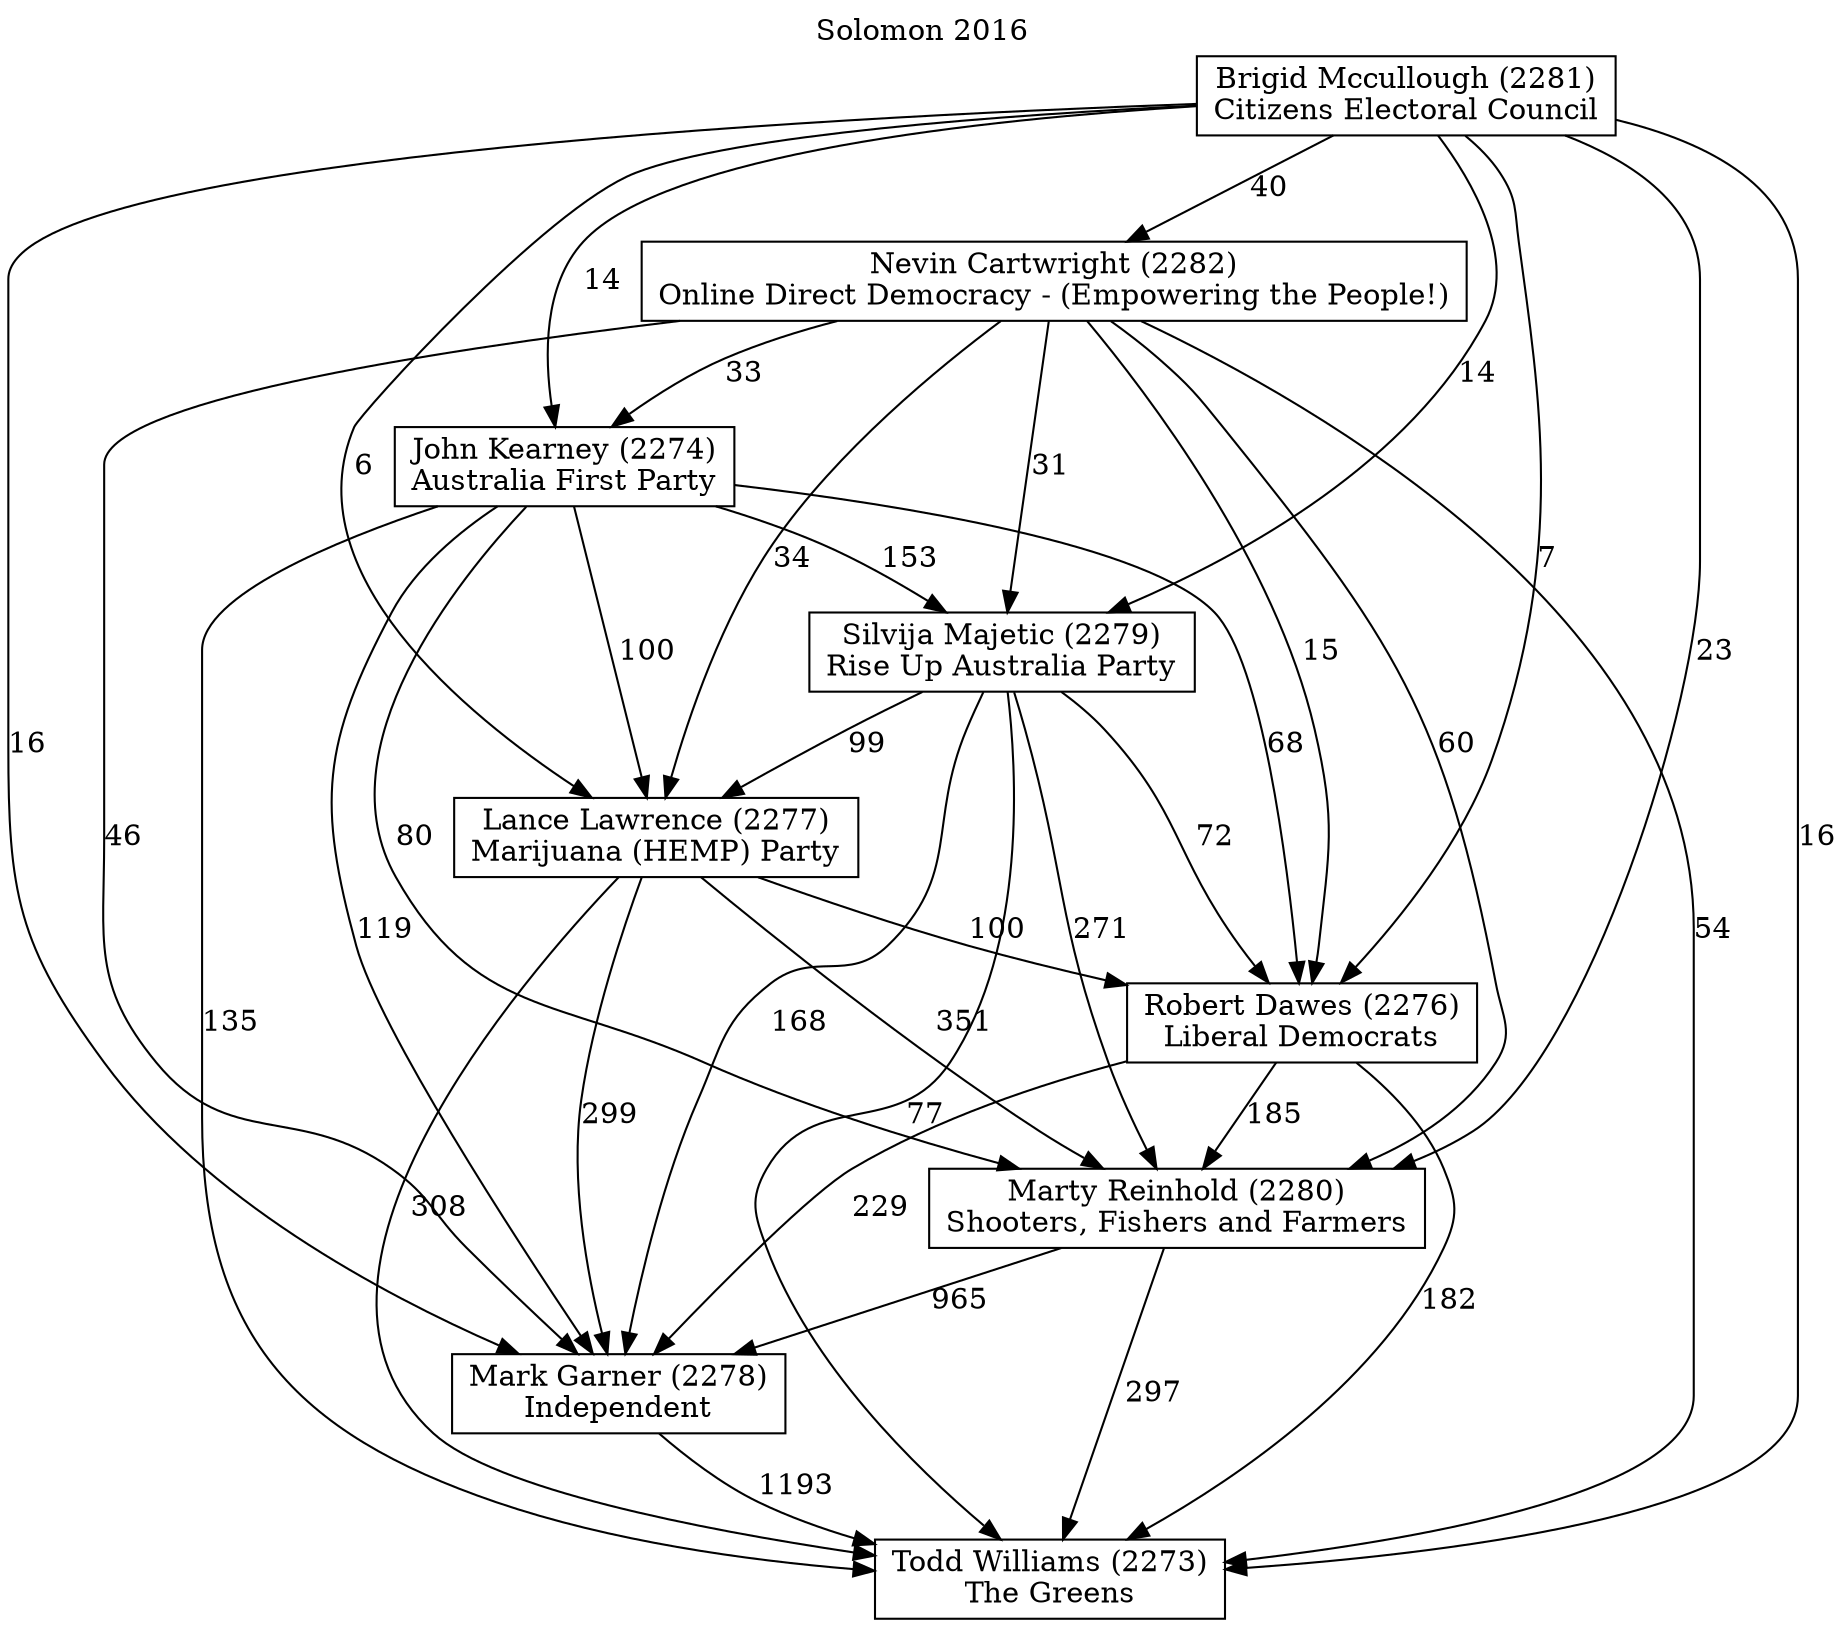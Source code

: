 // House preference flow
digraph "Todd Williams (2273)_Solomon_2016" {
	graph [label="Solomon 2016" labelloc=t]
	node [shape=box]
	"Todd Williams (2273)" [label="Todd Williams (2273)
The Greens"]
	"Mark Garner (2278)" [label="Mark Garner (2278)
Independent"]
	"Marty Reinhold (2280)" [label="Marty Reinhold (2280)
Shooters, Fishers and Farmers"]
	"Robert Dawes (2276)" [label="Robert Dawes (2276)
Liberal Democrats"]
	"Lance Lawrence (2277)" [label="Lance Lawrence (2277)
Marijuana (HEMP) Party"]
	"Silvija Majetic (2279)" [label="Silvija Majetic (2279)
Rise Up Australia Party"]
	"John Kearney (2274)" [label="John Kearney (2274)
Australia First Party"]
	"Nevin Cartwright (2282)" [label="Nevin Cartwright (2282)
Online Direct Democracy - (Empowering the People!)"]
	"Brigid Mccullough (2281)" [label="Brigid Mccullough (2281)
Citizens Electoral Council"]
	"Todd Williams (2273)" [label="Todd Williams (2273)
The Greens"]
	"Marty Reinhold (2280)" [label="Marty Reinhold (2280)
Shooters, Fishers and Farmers"]
	"Robert Dawes (2276)" [label="Robert Dawes (2276)
Liberal Democrats"]
	"Lance Lawrence (2277)" [label="Lance Lawrence (2277)
Marijuana (HEMP) Party"]
	"Silvija Majetic (2279)" [label="Silvija Majetic (2279)
Rise Up Australia Party"]
	"John Kearney (2274)" [label="John Kearney (2274)
Australia First Party"]
	"Nevin Cartwright (2282)" [label="Nevin Cartwright (2282)
Online Direct Democracy - (Empowering the People!)"]
	"Brigid Mccullough (2281)" [label="Brigid Mccullough (2281)
Citizens Electoral Council"]
	"Todd Williams (2273)" [label="Todd Williams (2273)
The Greens"]
	"Robert Dawes (2276)" [label="Robert Dawes (2276)
Liberal Democrats"]
	"Lance Lawrence (2277)" [label="Lance Lawrence (2277)
Marijuana (HEMP) Party"]
	"Silvija Majetic (2279)" [label="Silvija Majetic (2279)
Rise Up Australia Party"]
	"John Kearney (2274)" [label="John Kearney (2274)
Australia First Party"]
	"Nevin Cartwright (2282)" [label="Nevin Cartwright (2282)
Online Direct Democracy - (Empowering the People!)"]
	"Brigid Mccullough (2281)" [label="Brigid Mccullough (2281)
Citizens Electoral Council"]
	"Todd Williams (2273)" [label="Todd Williams (2273)
The Greens"]
	"Lance Lawrence (2277)" [label="Lance Lawrence (2277)
Marijuana (HEMP) Party"]
	"Silvija Majetic (2279)" [label="Silvija Majetic (2279)
Rise Up Australia Party"]
	"John Kearney (2274)" [label="John Kearney (2274)
Australia First Party"]
	"Nevin Cartwright (2282)" [label="Nevin Cartwright (2282)
Online Direct Democracy - (Empowering the People!)"]
	"Brigid Mccullough (2281)" [label="Brigid Mccullough (2281)
Citizens Electoral Council"]
	"Todd Williams (2273)" [label="Todd Williams (2273)
The Greens"]
	"Silvija Majetic (2279)" [label="Silvija Majetic (2279)
Rise Up Australia Party"]
	"John Kearney (2274)" [label="John Kearney (2274)
Australia First Party"]
	"Nevin Cartwright (2282)" [label="Nevin Cartwright (2282)
Online Direct Democracy - (Empowering the People!)"]
	"Brigid Mccullough (2281)" [label="Brigid Mccullough (2281)
Citizens Electoral Council"]
	"Todd Williams (2273)" [label="Todd Williams (2273)
The Greens"]
	"John Kearney (2274)" [label="John Kearney (2274)
Australia First Party"]
	"Nevin Cartwright (2282)" [label="Nevin Cartwright (2282)
Online Direct Democracy - (Empowering the People!)"]
	"Brigid Mccullough (2281)" [label="Brigid Mccullough (2281)
Citizens Electoral Council"]
	"Todd Williams (2273)" [label="Todd Williams (2273)
The Greens"]
	"Nevin Cartwright (2282)" [label="Nevin Cartwright (2282)
Online Direct Democracy - (Empowering the People!)"]
	"Brigid Mccullough (2281)" [label="Brigid Mccullough (2281)
Citizens Electoral Council"]
	"Todd Williams (2273)" [label="Todd Williams (2273)
The Greens"]
	"Brigid Mccullough (2281)" [label="Brigid Mccullough (2281)
Citizens Electoral Council"]
	"Brigid Mccullough (2281)" [label="Brigid Mccullough (2281)
Citizens Electoral Council"]
	"Nevin Cartwright (2282)" [label="Nevin Cartwright (2282)
Online Direct Democracy - (Empowering the People!)"]
	"Brigid Mccullough (2281)" [label="Brigid Mccullough (2281)
Citizens Electoral Council"]
	"Brigid Mccullough (2281)" [label="Brigid Mccullough (2281)
Citizens Electoral Council"]
	"John Kearney (2274)" [label="John Kearney (2274)
Australia First Party"]
	"Nevin Cartwright (2282)" [label="Nevin Cartwright (2282)
Online Direct Democracy - (Empowering the People!)"]
	"Brigid Mccullough (2281)" [label="Brigid Mccullough (2281)
Citizens Electoral Council"]
	"John Kearney (2274)" [label="John Kearney (2274)
Australia First Party"]
	"Brigid Mccullough (2281)" [label="Brigid Mccullough (2281)
Citizens Electoral Council"]
	"Brigid Mccullough (2281)" [label="Brigid Mccullough (2281)
Citizens Electoral Council"]
	"Nevin Cartwright (2282)" [label="Nevin Cartwright (2282)
Online Direct Democracy - (Empowering the People!)"]
	"Brigid Mccullough (2281)" [label="Brigid Mccullough (2281)
Citizens Electoral Council"]
	"Brigid Mccullough (2281)" [label="Brigid Mccullough (2281)
Citizens Electoral Council"]
	"Silvija Majetic (2279)" [label="Silvija Majetic (2279)
Rise Up Australia Party"]
	"John Kearney (2274)" [label="John Kearney (2274)
Australia First Party"]
	"Nevin Cartwright (2282)" [label="Nevin Cartwright (2282)
Online Direct Democracy - (Empowering the People!)"]
	"Brigid Mccullough (2281)" [label="Brigid Mccullough (2281)
Citizens Electoral Council"]
	"Silvija Majetic (2279)" [label="Silvija Majetic (2279)
Rise Up Australia Party"]
	"Nevin Cartwright (2282)" [label="Nevin Cartwright (2282)
Online Direct Democracy - (Empowering the People!)"]
	"Brigid Mccullough (2281)" [label="Brigid Mccullough (2281)
Citizens Electoral Council"]
	"Silvija Majetic (2279)" [label="Silvija Majetic (2279)
Rise Up Australia Party"]
	"Brigid Mccullough (2281)" [label="Brigid Mccullough (2281)
Citizens Electoral Council"]
	"Brigid Mccullough (2281)" [label="Brigid Mccullough (2281)
Citizens Electoral Council"]
	"Nevin Cartwright (2282)" [label="Nevin Cartwright (2282)
Online Direct Democracy - (Empowering the People!)"]
	"Brigid Mccullough (2281)" [label="Brigid Mccullough (2281)
Citizens Electoral Council"]
	"Brigid Mccullough (2281)" [label="Brigid Mccullough (2281)
Citizens Electoral Council"]
	"John Kearney (2274)" [label="John Kearney (2274)
Australia First Party"]
	"Nevin Cartwright (2282)" [label="Nevin Cartwright (2282)
Online Direct Democracy - (Empowering the People!)"]
	"Brigid Mccullough (2281)" [label="Brigid Mccullough (2281)
Citizens Electoral Council"]
	"John Kearney (2274)" [label="John Kearney (2274)
Australia First Party"]
	"Brigid Mccullough (2281)" [label="Brigid Mccullough (2281)
Citizens Electoral Council"]
	"Brigid Mccullough (2281)" [label="Brigid Mccullough (2281)
Citizens Electoral Council"]
	"Nevin Cartwright (2282)" [label="Nevin Cartwright (2282)
Online Direct Democracy - (Empowering the People!)"]
	"Brigid Mccullough (2281)" [label="Brigid Mccullough (2281)
Citizens Electoral Council"]
	"Brigid Mccullough (2281)" [label="Brigid Mccullough (2281)
Citizens Electoral Council"]
	"Lance Lawrence (2277)" [label="Lance Lawrence (2277)
Marijuana (HEMP) Party"]
	"Silvija Majetic (2279)" [label="Silvija Majetic (2279)
Rise Up Australia Party"]
	"John Kearney (2274)" [label="John Kearney (2274)
Australia First Party"]
	"Nevin Cartwright (2282)" [label="Nevin Cartwright (2282)
Online Direct Democracy - (Empowering the People!)"]
	"Brigid Mccullough (2281)" [label="Brigid Mccullough (2281)
Citizens Electoral Council"]
	"Lance Lawrence (2277)" [label="Lance Lawrence (2277)
Marijuana (HEMP) Party"]
	"John Kearney (2274)" [label="John Kearney (2274)
Australia First Party"]
	"Nevin Cartwright (2282)" [label="Nevin Cartwright (2282)
Online Direct Democracy - (Empowering the People!)"]
	"Brigid Mccullough (2281)" [label="Brigid Mccullough (2281)
Citizens Electoral Council"]
	"Lance Lawrence (2277)" [label="Lance Lawrence (2277)
Marijuana (HEMP) Party"]
	"Nevin Cartwright (2282)" [label="Nevin Cartwright (2282)
Online Direct Democracy - (Empowering the People!)"]
	"Brigid Mccullough (2281)" [label="Brigid Mccullough (2281)
Citizens Electoral Council"]
	"Lance Lawrence (2277)" [label="Lance Lawrence (2277)
Marijuana (HEMP) Party"]
	"Brigid Mccullough (2281)" [label="Brigid Mccullough (2281)
Citizens Electoral Council"]
	"Brigid Mccullough (2281)" [label="Brigid Mccullough (2281)
Citizens Electoral Council"]
	"Nevin Cartwright (2282)" [label="Nevin Cartwright (2282)
Online Direct Democracy - (Empowering the People!)"]
	"Brigid Mccullough (2281)" [label="Brigid Mccullough (2281)
Citizens Electoral Council"]
	"Brigid Mccullough (2281)" [label="Brigid Mccullough (2281)
Citizens Electoral Council"]
	"John Kearney (2274)" [label="John Kearney (2274)
Australia First Party"]
	"Nevin Cartwright (2282)" [label="Nevin Cartwright (2282)
Online Direct Democracy - (Empowering the People!)"]
	"Brigid Mccullough (2281)" [label="Brigid Mccullough (2281)
Citizens Electoral Council"]
	"John Kearney (2274)" [label="John Kearney (2274)
Australia First Party"]
	"Brigid Mccullough (2281)" [label="Brigid Mccullough (2281)
Citizens Electoral Council"]
	"Brigid Mccullough (2281)" [label="Brigid Mccullough (2281)
Citizens Electoral Council"]
	"Nevin Cartwright (2282)" [label="Nevin Cartwright (2282)
Online Direct Democracy - (Empowering the People!)"]
	"Brigid Mccullough (2281)" [label="Brigid Mccullough (2281)
Citizens Electoral Council"]
	"Brigid Mccullough (2281)" [label="Brigid Mccullough (2281)
Citizens Electoral Council"]
	"Silvija Majetic (2279)" [label="Silvija Majetic (2279)
Rise Up Australia Party"]
	"John Kearney (2274)" [label="John Kearney (2274)
Australia First Party"]
	"Nevin Cartwright (2282)" [label="Nevin Cartwright (2282)
Online Direct Democracy - (Empowering the People!)"]
	"Brigid Mccullough (2281)" [label="Brigid Mccullough (2281)
Citizens Electoral Council"]
	"Silvija Majetic (2279)" [label="Silvija Majetic (2279)
Rise Up Australia Party"]
	"Nevin Cartwright (2282)" [label="Nevin Cartwright (2282)
Online Direct Democracy - (Empowering the People!)"]
	"Brigid Mccullough (2281)" [label="Brigid Mccullough (2281)
Citizens Electoral Council"]
	"Silvija Majetic (2279)" [label="Silvija Majetic (2279)
Rise Up Australia Party"]
	"Brigid Mccullough (2281)" [label="Brigid Mccullough (2281)
Citizens Electoral Council"]
	"Brigid Mccullough (2281)" [label="Brigid Mccullough (2281)
Citizens Electoral Council"]
	"Nevin Cartwright (2282)" [label="Nevin Cartwright (2282)
Online Direct Democracy - (Empowering the People!)"]
	"Brigid Mccullough (2281)" [label="Brigid Mccullough (2281)
Citizens Electoral Council"]
	"Brigid Mccullough (2281)" [label="Brigid Mccullough (2281)
Citizens Electoral Council"]
	"John Kearney (2274)" [label="John Kearney (2274)
Australia First Party"]
	"Nevin Cartwright (2282)" [label="Nevin Cartwright (2282)
Online Direct Democracy - (Empowering the People!)"]
	"Brigid Mccullough (2281)" [label="Brigid Mccullough (2281)
Citizens Electoral Council"]
	"John Kearney (2274)" [label="John Kearney (2274)
Australia First Party"]
	"Brigid Mccullough (2281)" [label="Brigid Mccullough (2281)
Citizens Electoral Council"]
	"Brigid Mccullough (2281)" [label="Brigid Mccullough (2281)
Citizens Electoral Council"]
	"Nevin Cartwright (2282)" [label="Nevin Cartwright (2282)
Online Direct Democracy - (Empowering the People!)"]
	"Brigid Mccullough (2281)" [label="Brigid Mccullough (2281)
Citizens Electoral Council"]
	"Brigid Mccullough (2281)" [label="Brigid Mccullough (2281)
Citizens Electoral Council"]
	"Robert Dawes (2276)" [label="Robert Dawes (2276)
Liberal Democrats"]
	"Lance Lawrence (2277)" [label="Lance Lawrence (2277)
Marijuana (HEMP) Party"]
	"Silvija Majetic (2279)" [label="Silvija Majetic (2279)
Rise Up Australia Party"]
	"John Kearney (2274)" [label="John Kearney (2274)
Australia First Party"]
	"Nevin Cartwright (2282)" [label="Nevin Cartwright (2282)
Online Direct Democracy - (Empowering the People!)"]
	"Brigid Mccullough (2281)" [label="Brigid Mccullough (2281)
Citizens Electoral Council"]
	"Robert Dawes (2276)" [label="Robert Dawes (2276)
Liberal Democrats"]
	"Silvija Majetic (2279)" [label="Silvija Majetic (2279)
Rise Up Australia Party"]
	"John Kearney (2274)" [label="John Kearney (2274)
Australia First Party"]
	"Nevin Cartwright (2282)" [label="Nevin Cartwright (2282)
Online Direct Democracy - (Empowering the People!)"]
	"Brigid Mccullough (2281)" [label="Brigid Mccullough (2281)
Citizens Electoral Council"]
	"Robert Dawes (2276)" [label="Robert Dawes (2276)
Liberal Democrats"]
	"John Kearney (2274)" [label="John Kearney (2274)
Australia First Party"]
	"Nevin Cartwright (2282)" [label="Nevin Cartwright (2282)
Online Direct Democracy - (Empowering the People!)"]
	"Brigid Mccullough (2281)" [label="Brigid Mccullough (2281)
Citizens Electoral Council"]
	"Robert Dawes (2276)" [label="Robert Dawes (2276)
Liberal Democrats"]
	"Nevin Cartwright (2282)" [label="Nevin Cartwright (2282)
Online Direct Democracy - (Empowering the People!)"]
	"Brigid Mccullough (2281)" [label="Brigid Mccullough (2281)
Citizens Electoral Council"]
	"Robert Dawes (2276)" [label="Robert Dawes (2276)
Liberal Democrats"]
	"Brigid Mccullough (2281)" [label="Brigid Mccullough (2281)
Citizens Electoral Council"]
	"Brigid Mccullough (2281)" [label="Brigid Mccullough (2281)
Citizens Electoral Council"]
	"Nevin Cartwright (2282)" [label="Nevin Cartwright (2282)
Online Direct Democracy - (Empowering the People!)"]
	"Brigid Mccullough (2281)" [label="Brigid Mccullough (2281)
Citizens Electoral Council"]
	"Brigid Mccullough (2281)" [label="Brigid Mccullough (2281)
Citizens Electoral Council"]
	"John Kearney (2274)" [label="John Kearney (2274)
Australia First Party"]
	"Nevin Cartwright (2282)" [label="Nevin Cartwright (2282)
Online Direct Democracy - (Empowering the People!)"]
	"Brigid Mccullough (2281)" [label="Brigid Mccullough (2281)
Citizens Electoral Council"]
	"John Kearney (2274)" [label="John Kearney (2274)
Australia First Party"]
	"Brigid Mccullough (2281)" [label="Brigid Mccullough (2281)
Citizens Electoral Council"]
	"Brigid Mccullough (2281)" [label="Brigid Mccullough (2281)
Citizens Electoral Council"]
	"Nevin Cartwright (2282)" [label="Nevin Cartwright (2282)
Online Direct Democracy - (Empowering the People!)"]
	"Brigid Mccullough (2281)" [label="Brigid Mccullough (2281)
Citizens Electoral Council"]
	"Brigid Mccullough (2281)" [label="Brigid Mccullough (2281)
Citizens Electoral Council"]
	"Silvija Majetic (2279)" [label="Silvija Majetic (2279)
Rise Up Australia Party"]
	"John Kearney (2274)" [label="John Kearney (2274)
Australia First Party"]
	"Nevin Cartwright (2282)" [label="Nevin Cartwright (2282)
Online Direct Democracy - (Empowering the People!)"]
	"Brigid Mccullough (2281)" [label="Brigid Mccullough (2281)
Citizens Electoral Council"]
	"Silvija Majetic (2279)" [label="Silvija Majetic (2279)
Rise Up Australia Party"]
	"Nevin Cartwright (2282)" [label="Nevin Cartwright (2282)
Online Direct Democracy - (Empowering the People!)"]
	"Brigid Mccullough (2281)" [label="Brigid Mccullough (2281)
Citizens Electoral Council"]
	"Silvija Majetic (2279)" [label="Silvija Majetic (2279)
Rise Up Australia Party"]
	"Brigid Mccullough (2281)" [label="Brigid Mccullough (2281)
Citizens Electoral Council"]
	"Brigid Mccullough (2281)" [label="Brigid Mccullough (2281)
Citizens Electoral Council"]
	"Nevin Cartwright (2282)" [label="Nevin Cartwright (2282)
Online Direct Democracy - (Empowering the People!)"]
	"Brigid Mccullough (2281)" [label="Brigid Mccullough (2281)
Citizens Electoral Council"]
	"Brigid Mccullough (2281)" [label="Brigid Mccullough (2281)
Citizens Electoral Council"]
	"John Kearney (2274)" [label="John Kearney (2274)
Australia First Party"]
	"Nevin Cartwright (2282)" [label="Nevin Cartwright (2282)
Online Direct Democracy - (Empowering the People!)"]
	"Brigid Mccullough (2281)" [label="Brigid Mccullough (2281)
Citizens Electoral Council"]
	"John Kearney (2274)" [label="John Kearney (2274)
Australia First Party"]
	"Brigid Mccullough (2281)" [label="Brigid Mccullough (2281)
Citizens Electoral Council"]
	"Brigid Mccullough (2281)" [label="Brigid Mccullough (2281)
Citizens Electoral Council"]
	"Nevin Cartwright (2282)" [label="Nevin Cartwright (2282)
Online Direct Democracy - (Empowering the People!)"]
	"Brigid Mccullough (2281)" [label="Brigid Mccullough (2281)
Citizens Electoral Council"]
	"Brigid Mccullough (2281)" [label="Brigid Mccullough (2281)
Citizens Electoral Council"]
	"Lance Lawrence (2277)" [label="Lance Lawrence (2277)
Marijuana (HEMP) Party"]
	"Silvija Majetic (2279)" [label="Silvija Majetic (2279)
Rise Up Australia Party"]
	"John Kearney (2274)" [label="John Kearney (2274)
Australia First Party"]
	"Nevin Cartwright (2282)" [label="Nevin Cartwright (2282)
Online Direct Democracy - (Empowering the People!)"]
	"Brigid Mccullough (2281)" [label="Brigid Mccullough (2281)
Citizens Electoral Council"]
	"Lance Lawrence (2277)" [label="Lance Lawrence (2277)
Marijuana (HEMP) Party"]
	"John Kearney (2274)" [label="John Kearney (2274)
Australia First Party"]
	"Nevin Cartwright (2282)" [label="Nevin Cartwright (2282)
Online Direct Democracy - (Empowering the People!)"]
	"Brigid Mccullough (2281)" [label="Brigid Mccullough (2281)
Citizens Electoral Council"]
	"Lance Lawrence (2277)" [label="Lance Lawrence (2277)
Marijuana (HEMP) Party"]
	"Nevin Cartwright (2282)" [label="Nevin Cartwright (2282)
Online Direct Democracy - (Empowering the People!)"]
	"Brigid Mccullough (2281)" [label="Brigid Mccullough (2281)
Citizens Electoral Council"]
	"Lance Lawrence (2277)" [label="Lance Lawrence (2277)
Marijuana (HEMP) Party"]
	"Brigid Mccullough (2281)" [label="Brigid Mccullough (2281)
Citizens Electoral Council"]
	"Brigid Mccullough (2281)" [label="Brigid Mccullough (2281)
Citizens Electoral Council"]
	"Nevin Cartwright (2282)" [label="Nevin Cartwright (2282)
Online Direct Democracy - (Empowering the People!)"]
	"Brigid Mccullough (2281)" [label="Brigid Mccullough (2281)
Citizens Electoral Council"]
	"Brigid Mccullough (2281)" [label="Brigid Mccullough (2281)
Citizens Electoral Council"]
	"John Kearney (2274)" [label="John Kearney (2274)
Australia First Party"]
	"Nevin Cartwright (2282)" [label="Nevin Cartwright (2282)
Online Direct Democracy - (Empowering the People!)"]
	"Brigid Mccullough (2281)" [label="Brigid Mccullough (2281)
Citizens Electoral Council"]
	"John Kearney (2274)" [label="John Kearney (2274)
Australia First Party"]
	"Brigid Mccullough (2281)" [label="Brigid Mccullough (2281)
Citizens Electoral Council"]
	"Brigid Mccullough (2281)" [label="Brigid Mccullough (2281)
Citizens Electoral Council"]
	"Nevin Cartwright (2282)" [label="Nevin Cartwright (2282)
Online Direct Democracy - (Empowering the People!)"]
	"Brigid Mccullough (2281)" [label="Brigid Mccullough (2281)
Citizens Electoral Council"]
	"Brigid Mccullough (2281)" [label="Brigid Mccullough (2281)
Citizens Electoral Council"]
	"Silvija Majetic (2279)" [label="Silvija Majetic (2279)
Rise Up Australia Party"]
	"John Kearney (2274)" [label="John Kearney (2274)
Australia First Party"]
	"Nevin Cartwright (2282)" [label="Nevin Cartwright (2282)
Online Direct Democracy - (Empowering the People!)"]
	"Brigid Mccullough (2281)" [label="Brigid Mccullough (2281)
Citizens Electoral Council"]
	"Silvija Majetic (2279)" [label="Silvija Majetic (2279)
Rise Up Australia Party"]
	"Nevin Cartwright (2282)" [label="Nevin Cartwright (2282)
Online Direct Democracy - (Empowering the People!)"]
	"Brigid Mccullough (2281)" [label="Brigid Mccullough (2281)
Citizens Electoral Council"]
	"Silvija Majetic (2279)" [label="Silvija Majetic (2279)
Rise Up Australia Party"]
	"Brigid Mccullough (2281)" [label="Brigid Mccullough (2281)
Citizens Electoral Council"]
	"Brigid Mccullough (2281)" [label="Brigid Mccullough (2281)
Citizens Electoral Council"]
	"Nevin Cartwright (2282)" [label="Nevin Cartwright (2282)
Online Direct Democracy - (Empowering the People!)"]
	"Brigid Mccullough (2281)" [label="Brigid Mccullough (2281)
Citizens Electoral Council"]
	"Brigid Mccullough (2281)" [label="Brigid Mccullough (2281)
Citizens Electoral Council"]
	"John Kearney (2274)" [label="John Kearney (2274)
Australia First Party"]
	"Nevin Cartwright (2282)" [label="Nevin Cartwright (2282)
Online Direct Democracy - (Empowering the People!)"]
	"Brigid Mccullough (2281)" [label="Brigid Mccullough (2281)
Citizens Electoral Council"]
	"John Kearney (2274)" [label="John Kearney (2274)
Australia First Party"]
	"Brigid Mccullough (2281)" [label="Brigid Mccullough (2281)
Citizens Electoral Council"]
	"Brigid Mccullough (2281)" [label="Brigid Mccullough (2281)
Citizens Electoral Council"]
	"Nevin Cartwright (2282)" [label="Nevin Cartwright (2282)
Online Direct Democracy - (Empowering the People!)"]
	"Brigid Mccullough (2281)" [label="Brigid Mccullough (2281)
Citizens Electoral Council"]
	"Brigid Mccullough (2281)" [label="Brigid Mccullough (2281)
Citizens Electoral Council"]
	"Marty Reinhold (2280)" [label="Marty Reinhold (2280)
Shooters, Fishers and Farmers"]
	"Robert Dawes (2276)" [label="Robert Dawes (2276)
Liberal Democrats"]
	"Lance Lawrence (2277)" [label="Lance Lawrence (2277)
Marijuana (HEMP) Party"]
	"Silvija Majetic (2279)" [label="Silvija Majetic (2279)
Rise Up Australia Party"]
	"John Kearney (2274)" [label="John Kearney (2274)
Australia First Party"]
	"Nevin Cartwright (2282)" [label="Nevin Cartwright (2282)
Online Direct Democracy - (Empowering the People!)"]
	"Brigid Mccullough (2281)" [label="Brigid Mccullough (2281)
Citizens Electoral Council"]
	"Marty Reinhold (2280)" [label="Marty Reinhold (2280)
Shooters, Fishers and Farmers"]
	"Lance Lawrence (2277)" [label="Lance Lawrence (2277)
Marijuana (HEMP) Party"]
	"Silvija Majetic (2279)" [label="Silvija Majetic (2279)
Rise Up Australia Party"]
	"John Kearney (2274)" [label="John Kearney (2274)
Australia First Party"]
	"Nevin Cartwright (2282)" [label="Nevin Cartwright (2282)
Online Direct Democracy - (Empowering the People!)"]
	"Brigid Mccullough (2281)" [label="Brigid Mccullough (2281)
Citizens Electoral Council"]
	"Marty Reinhold (2280)" [label="Marty Reinhold (2280)
Shooters, Fishers and Farmers"]
	"Silvija Majetic (2279)" [label="Silvija Majetic (2279)
Rise Up Australia Party"]
	"John Kearney (2274)" [label="John Kearney (2274)
Australia First Party"]
	"Nevin Cartwright (2282)" [label="Nevin Cartwright (2282)
Online Direct Democracy - (Empowering the People!)"]
	"Brigid Mccullough (2281)" [label="Brigid Mccullough (2281)
Citizens Electoral Council"]
	"Marty Reinhold (2280)" [label="Marty Reinhold (2280)
Shooters, Fishers and Farmers"]
	"John Kearney (2274)" [label="John Kearney (2274)
Australia First Party"]
	"Nevin Cartwright (2282)" [label="Nevin Cartwright (2282)
Online Direct Democracy - (Empowering the People!)"]
	"Brigid Mccullough (2281)" [label="Brigid Mccullough (2281)
Citizens Electoral Council"]
	"Marty Reinhold (2280)" [label="Marty Reinhold (2280)
Shooters, Fishers and Farmers"]
	"Nevin Cartwright (2282)" [label="Nevin Cartwright (2282)
Online Direct Democracy - (Empowering the People!)"]
	"Brigid Mccullough (2281)" [label="Brigid Mccullough (2281)
Citizens Electoral Council"]
	"Marty Reinhold (2280)" [label="Marty Reinhold (2280)
Shooters, Fishers and Farmers"]
	"Brigid Mccullough (2281)" [label="Brigid Mccullough (2281)
Citizens Electoral Council"]
	"Brigid Mccullough (2281)" [label="Brigid Mccullough (2281)
Citizens Electoral Council"]
	"Nevin Cartwright (2282)" [label="Nevin Cartwright (2282)
Online Direct Democracy - (Empowering the People!)"]
	"Brigid Mccullough (2281)" [label="Brigid Mccullough (2281)
Citizens Electoral Council"]
	"Brigid Mccullough (2281)" [label="Brigid Mccullough (2281)
Citizens Electoral Council"]
	"John Kearney (2274)" [label="John Kearney (2274)
Australia First Party"]
	"Nevin Cartwright (2282)" [label="Nevin Cartwright (2282)
Online Direct Democracy - (Empowering the People!)"]
	"Brigid Mccullough (2281)" [label="Brigid Mccullough (2281)
Citizens Electoral Council"]
	"John Kearney (2274)" [label="John Kearney (2274)
Australia First Party"]
	"Brigid Mccullough (2281)" [label="Brigid Mccullough (2281)
Citizens Electoral Council"]
	"Brigid Mccullough (2281)" [label="Brigid Mccullough (2281)
Citizens Electoral Council"]
	"Nevin Cartwright (2282)" [label="Nevin Cartwright (2282)
Online Direct Democracy - (Empowering the People!)"]
	"Brigid Mccullough (2281)" [label="Brigid Mccullough (2281)
Citizens Electoral Council"]
	"Brigid Mccullough (2281)" [label="Brigid Mccullough (2281)
Citizens Electoral Council"]
	"Silvija Majetic (2279)" [label="Silvija Majetic (2279)
Rise Up Australia Party"]
	"John Kearney (2274)" [label="John Kearney (2274)
Australia First Party"]
	"Nevin Cartwright (2282)" [label="Nevin Cartwright (2282)
Online Direct Democracy - (Empowering the People!)"]
	"Brigid Mccullough (2281)" [label="Brigid Mccullough (2281)
Citizens Electoral Council"]
	"Silvija Majetic (2279)" [label="Silvija Majetic (2279)
Rise Up Australia Party"]
	"Nevin Cartwright (2282)" [label="Nevin Cartwright (2282)
Online Direct Democracy - (Empowering the People!)"]
	"Brigid Mccullough (2281)" [label="Brigid Mccullough (2281)
Citizens Electoral Council"]
	"Silvija Majetic (2279)" [label="Silvija Majetic (2279)
Rise Up Australia Party"]
	"Brigid Mccullough (2281)" [label="Brigid Mccullough (2281)
Citizens Electoral Council"]
	"Brigid Mccullough (2281)" [label="Brigid Mccullough (2281)
Citizens Electoral Council"]
	"Nevin Cartwright (2282)" [label="Nevin Cartwright (2282)
Online Direct Democracy - (Empowering the People!)"]
	"Brigid Mccullough (2281)" [label="Brigid Mccullough (2281)
Citizens Electoral Council"]
	"Brigid Mccullough (2281)" [label="Brigid Mccullough (2281)
Citizens Electoral Council"]
	"John Kearney (2274)" [label="John Kearney (2274)
Australia First Party"]
	"Nevin Cartwright (2282)" [label="Nevin Cartwright (2282)
Online Direct Democracy - (Empowering the People!)"]
	"Brigid Mccullough (2281)" [label="Brigid Mccullough (2281)
Citizens Electoral Council"]
	"John Kearney (2274)" [label="John Kearney (2274)
Australia First Party"]
	"Brigid Mccullough (2281)" [label="Brigid Mccullough (2281)
Citizens Electoral Council"]
	"Brigid Mccullough (2281)" [label="Brigid Mccullough (2281)
Citizens Electoral Council"]
	"Nevin Cartwright (2282)" [label="Nevin Cartwright (2282)
Online Direct Democracy - (Empowering the People!)"]
	"Brigid Mccullough (2281)" [label="Brigid Mccullough (2281)
Citizens Electoral Council"]
	"Brigid Mccullough (2281)" [label="Brigid Mccullough (2281)
Citizens Electoral Council"]
	"Lance Lawrence (2277)" [label="Lance Lawrence (2277)
Marijuana (HEMP) Party"]
	"Silvija Majetic (2279)" [label="Silvija Majetic (2279)
Rise Up Australia Party"]
	"John Kearney (2274)" [label="John Kearney (2274)
Australia First Party"]
	"Nevin Cartwright (2282)" [label="Nevin Cartwright (2282)
Online Direct Democracy - (Empowering the People!)"]
	"Brigid Mccullough (2281)" [label="Brigid Mccullough (2281)
Citizens Electoral Council"]
	"Lance Lawrence (2277)" [label="Lance Lawrence (2277)
Marijuana (HEMP) Party"]
	"John Kearney (2274)" [label="John Kearney (2274)
Australia First Party"]
	"Nevin Cartwright (2282)" [label="Nevin Cartwright (2282)
Online Direct Democracy - (Empowering the People!)"]
	"Brigid Mccullough (2281)" [label="Brigid Mccullough (2281)
Citizens Electoral Council"]
	"Lance Lawrence (2277)" [label="Lance Lawrence (2277)
Marijuana (HEMP) Party"]
	"Nevin Cartwright (2282)" [label="Nevin Cartwright (2282)
Online Direct Democracy - (Empowering the People!)"]
	"Brigid Mccullough (2281)" [label="Brigid Mccullough (2281)
Citizens Electoral Council"]
	"Lance Lawrence (2277)" [label="Lance Lawrence (2277)
Marijuana (HEMP) Party"]
	"Brigid Mccullough (2281)" [label="Brigid Mccullough (2281)
Citizens Electoral Council"]
	"Brigid Mccullough (2281)" [label="Brigid Mccullough (2281)
Citizens Electoral Council"]
	"Nevin Cartwright (2282)" [label="Nevin Cartwright (2282)
Online Direct Democracy - (Empowering the People!)"]
	"Brigid Mccullough (2281)" [label="Brigid Mccullough (2281)
Citizens Electoral Council"]
	"Brigid Mccullough (2281)" [label="Brigid Mccullough (2281)
Citizens Electoral Council"]
	"John Kearney (2274)" [label="John Kearney (2274)
Australia First Party"]
	"Nevin Cartwright (2282)" [label="Nevin Cartwright (2282)
Online Direct Democracy - (Empowering the People!)"]
	"Brigid Mccullough (2281)" [label="Brigid Mccullough (2281)
Citizens Electoral Council"]
	"John Kearney (2274)" [label="John Kearney (2274)
Australia First Party"]
	"Brigid Mccullough (2281)" [label="Brigid Mccullough (2281)
Citizens Electoral Council"]
	"Brigid Mccullough (2281)" [label="Brigid Mccullough (2281)
Citizens Electoral Council"]
	"Nevin Cartwright (2282)" [label="Nevin Cartwright (2282)
Online Direct Democracy - (Empowering the People!)"]
	"Brigid Mccullough (2281)" [label="Brigid Mccullough (2281)
Citizens Electoral Council"]
	"Brigid Mccullough (2281)" [label="Brigid Mccullough (2281)
Citizens Electoral Council"]
	"Silvija Majetic (2279)" [label="Silvija Majetic (2279)
Rise Up Australia Party"]
	"John Kearney (2274)" [label="John Kearney (2274)
Australia First Party"]
	"Nevin Cartwright (2282)" [label="Nevin Cartwright (2282)
Online Direct Democracy - (Empowering the People!)"]
	"Brigid Mccullough (2281)" [label="Brigid Mccullough (2281)
Citizens Electoral Council"]
	"Silvija Majetic (2279)" [label="Silvija Majetic (2279)
Rise Up Australia Party"]
	"Nevin Cartwright (2282)" [label="Nevin Cartwright (2282)
Online Direct Democracy - (Empowering the People!)"]
	"Brigid Mccullough (2281)" [label="Brigid Mccullough (2281)
Citizens Electoral Council"]
	"Silvija Majetic (2279)" [label="Silvija Majetic (2279)
Rise Up Australia Party"]
	"Brigid Mccullough (2281)" [label="Brigid Mccullough (2281)
Citizens Electoral Council"]
	"Brigid Mccullough (2281)" [label="Brigid Mccullough (2281)
Citizens Electoral Council"]
	"Nevin Cartwright (2282)" [label="Nevin Cartwright (2282)
Online Direct Democracy - (Empowering the People!)"]
	"Brigid Mccullough (2281)" [label="Brigid Mccullough (2281)
Citizens Electoral Council"]
	"Brigid Mccullough (2281)" [label="Brigid Mccullough (2281)
Citizens Electoral Council"]
	"John Kearney (2274)" [label="John Kearney (2274)
Australia First Party"]
	"Nevin Cartwright (2282)" [label="Nevin Cartwright (2282)
Online Direct Democracy - (Empowering the People!)"]
	"Brigid Mccullough (2281)" [label="Brigid Mccullough (2281)
Citizens Electoral Council"]
	"John Kearney (2274)" [label="John Kearney (2274)
Australia First Party"]
	"Brigid Mccullough (2281)" [label="Brigid Mccullough (2281)
Citizens Electoral Council"]
	"Brigid Mccullough (2281)" [label="Brigid Mccullough (2281)
Citizens Electoral Council"]
	"Nevin Cartwright (2282)" [label="Nevin Cartwright (2282)
Online Direct Democracy - (Empowering the People!)"]
	"Brigid Mccullough (2281)" [label="Brigid Mccullough (2281)
Citizens Electoral Council"]
	"Brigid Mccullough (2281)" [label="Brigid Mccullough (2281)
Citizens Electoral Council"]
	"Robert Dawes (2276)" [label="Robert Dawes (2276)
Liberal Democrats"]
	"Lance Lawrence (2277)" [label="Lance Lawrence (2277)
Marijuana (HEMP) Party"]
	"Silvija Majetic (2279)" [label="Silvija Majetic (2279)
Rise Up Australia Party"]
	"John Kearney (2274)" [label="John Kearney (2274)
Australia First Party"]
	"Nevin Cartwright (2282)" [label="Nevin Cartwright (2282)
Online Direct Democracy - (Empowering the People!)"]
	"Brigid Mccullough (2281)" [label="Brigid Mccullough (2281)
Citizens Electoral Council"]
	"Robert Dawes (2276)" [label="Robert Dawes (2276)
Liberal Democrats"]
	"Silvija Majetic (2279)" [label="Silvija Majetic (2279)
Rise Up Australia Party"]
	"John Kearney (2274)" [label="John Kearney (2274)
Australia First Party"]
	"Nevin Cartwright (2282)" [label="Nevin Cartwright (2282)
Online Direct Democracy - (Empowering the People!)"]
	"Brigid Mccullough (2281)" [label="Brigid Mccullough (2281)
Citizens Electoral Council"]
	"Robert Dawes (2276)" [label="Robert Dawes (2276)
Liberal Democrats"]
	"John Kearney (2274)" [label="John Kearney (2274)
Australia First Party"]
	"Nevin Cartwright (2282)" [label="Nevin Cartwright (2282)
Online Direct Democracy - (Empowering the People!)"]
	"Brigid Mccullough (2281)" [label="Brigid Mccullough (2281)
Citizens Electoral Council"]
	"Robert Dawes (2276)" [label="Robert Dawes (2276)
Liberal Democrats"]
	"Nevin Cartwright (2282)" [label="Nevin Cartwright (2282)
Online Direct Democracy - (Empowering the People!)"]
	"Brigid Mccullough (2281)" [label="Brigid Mccullough (2281)
Citizens Electoral Council"]
	"Robert Dawes (2276)" [label="Robert Dawes (2276)
Liberal Democrats"]
	"Brigid Mccullough (2281)" [label="Brigid Mccullough (2281)
Citizens Electoral Council"]
	"Brigid Mccullough (2281)" [label="Brigid Mccullough (2281)
Citizens Electoral Council"]
	"Nevin Cartwright (2282)" [label="Nevin Cartwright (2282)
Online Direct Democracy - (Empowering the People!)"]
	"Brigid Mccullough (2281)" [label="Brigid Mccullough (2281)
Citizens Electoral Council"]
	"Brigid Mccullough (2281)" [label="Brigid Mccullough (2281)
Citizens Electoral Council"]
	"John Kearney (2274)" [label="John Kearney (2274)
Australia First Party"]
	"Nevin Cartwright (2282)" [label="Nevin Cartwright (2282)
Online Direct Democracy - (Empowering the People!)"]
	"Brigid Mccullough (2281)" [label="Brigid Mccullough (2281)
Citizens Electoral Council"]
	"John Kearney (2274)" [label="John Kearney (2274)
Australia First Party"]
	"Brigid Mccullough (2281)" [label="Brigid Mccullough (2281)
Citizens Electoral Council"]
	"Brigid Mccullough (2281)" [label="Brigid Mccullough (2281)
Citizens Electoral Council"]
	"Nevin Cartwright (2282)" [label="Nevin Cartwright (2282)
Online Direct Democracy - (Empowering the People!)"]
	"Brigid Mccullough (2281)" [label="Brigid Mccullough (2281)
Citizens Electoral Council"]
	"Brigid Mccullough (2281)" [label="Brigid Mccullough (2281)
Citizens Electoral Council"]
	"Silvija Majetic (2279)" [label="Silvija Majetic (2279)
Rise Up Australia Party"]
	"John Kearney (2274)" [label="John Kearney (2274)
Australia First Party"]
	"Nevin Cartwright (2282)" [label="Nevin Cartwright (2282)
Online Direct Democracy - (Empowering the People!)"]
	"Brigid Mccullough (2281)" [label="Brigid Mccullough (2281)
Citizens Electoral Council"]
	"Silvija Majetic (2279)" [label="Silvija Majetic (2279)
Rise Up Australia Party"]
	"Nevin Cartwright (2282)" [label="Nevin Cartwright (2282)
Online Direct Democracy - (Empowering the People!)"]
	"Brigid Mccullough (2281)" [label="Brigid Mccullough (2281)
Citizens Electoral Council"]
	"Silvija Majetic (2279)" [label="Silvija Majetic (2279)
Rise Up Australia Party"]
	"Brigid Mccullough (2281)" [label="Brigid Mccullough (2281)
Citizens Electoral Council"]
	"Brigid Mccullough (2281)" [label="Brigid Mccullough (2281)
Citizens Electoral Council"]
	"Nevin Cartwright (2282)" [label="Nevin Cartwright (2282)
Online Direct Democracy - (Empowering the People!)"]
	"Brigid Mccullough (2281)" [label="Brigid Mccullough (2281)
Citizens Electoral Council"]
	"Brigid Mccullough (2281)" [label="Brigid Mccullough (2281)
Citizens Electoral Council"]
	"John Kearney (2274)" [label="John Kearney (2274)
Australia First Party"]
	"Nevin Cartwright (2282)" [label="Nevin Cartwright (2282)
Online Direct Democracy - (Empowering the People!)"]
	"Brigid Mccullough (2281)" [label="Brigid Mccullough (2281)
Citizens Electoral Council"]
	"John Kearney (2274)" [label="John Kearney (2274)
Australia First Party"]
	"Brigid Mccullough (2281)" [label="Brigid Mccullough (2281)
Citizens Electoral Council"]
	"Brigid Mccullough (2281)" [label="Brigid Mccullough (2281)
Citizens Electoral Council"]
	"Nevin Cartwright (2282)" [label="Nevin Cartwright (2282)
Online Direct Democracy - (Empowering the People!)"]
	"Brigid Mccullough (2281)" [label="Brigid Mccullough (2281)
Citizens Electoral Council"]
	"Brigid Mccullough (2281)" [label="Brigid Mccullough (2281)
Citizens Electoral Council"]
	"Lance Lawrence (2277)" [label="Lance Lawrence (2277)
Marijuana (HEMP) Party"]
	"Silvija Majetic (2279)" [label="Silvija Majetic (2279)
Rise Up Australia Party"]
	"John Kearney (2274)" [label="John Kearney (2274)
Australia First Party"]
	"Nevin Cartwright (2282)" [label="Nevin Cartwright (2282)
Online Direct Democracy - (Empowering the People!)"]
	"Brigid Mccullough (2281)" [label="Brigid Mccullough (2281)
Citizens Electoral Council"]
	"Lance Lawrence (2277)" [label="Lance Lawrence (2277)
Marijuana (HEMP) Party"]
	"John Kearney (2274)" [label="John Kearney (2274)
Australia First Party"]
	"Nevin Cartwright (2282)" [label="Nevin Cartwright (2282)
Online Direct Democracy - (Empowering the People!)"]
	"Brigid Mccullough (2281)" [label="Brigid Mccullough (2281)
Citizens Electoral Council"]
	"Lance Lawrence (2277)" [label="Lance Lawrence (2277)
Marijuana (HEMP) Party"]
	"Nevin Cartwright (2282)" [label="Nevin Cartwright (2282)
Online Direct Democracy - (Empowering the People!)"]
	"Brigid Mccullough (2281)" [label="Brigid Mccullough (2281)
Citizens Electoral Council"]
	"Lance Lawrence (2277)" [label="Lance Lawrence (2277)
Marijuana (HEMP) Party"]
	"Brigid Mccullough (2281)" [label="Brigid Mccullough (2281)
Citizens Electoral Council"]
	"Brigid Mccullough (2281)" [label="Brigid Mccullough (2281)
Citizens Electoral Council"]
	"Nevin Cartwright (2282)" [label="Nevin Cartwright (2282)
Online Direct Democracy - (Empowering the People!)"]
	"Brigid Mccullough (2281)" [label="Brigid Mccullough (2281)
Citizens Electoral Council"]
	"Brigid Mccullough (2281)" [label="Brigid Mccullough (2281)
Citizens Electoral Council"]
	"John Kearney (2274)" [label="John Kearney (2274)
Australia First Party"]
	"Nevin Cartwright (2282)" [label="Nevin Cartwright (2282)
Online Direct Democracy - (Empowering the People!)"]
	"Brigid Mccullough (2281)" [label="Brigid Mccullough (2281)
Citizens Electoral Council"]
	"John Kearney (2274)" [label="John Kearney (2274)
Australia First Party"]
	"Brigid Mccullough (2281)" [label="Brigid Mccullough (2281)
Citizens Electoral Council"]
	"Brigid Mccullough (2281)" [label="Brigid Mccullough (2281)
Citizens Electoral Council"]
	"Nevin Cartwright (2282)" [label="Nevin Cartwright (2282)
Online Direct Democracy - (Empowering the People!)"]
	"Brigid Mccullough (2281)" [label="Brigid Mccullough (2281)
Citizens Electoral Council"]
	"Brigid Mccullough (2281)" [label="Brigid Mccullough (2281)
Citizens Electoral Council"]
	"Silvija Majetic (2279)" [label="Silvija Majetic (2279)
Rise Up Australia Party"]
	"John Kearney (2274)" [label="John Kearney (2274)
Australia First Party"]
	"Nevin Cartwright (2282)" [label="Nevin Cartwright (2282)
Online Direct Democracy - (Empowering the People!)"]
	"Brigid Mccullough (2281)" [label="Brigid Mccullough (2281)
Citizens Electoral Council"]
	"Silvija Majetic (2279)" [label="Silvija Majetic (2279)
Rise Up Australia Party"]
	"Nevin Cartwright (2282)" [label="Nevin Cartwright (2282)
Online Direct Democracy - (Empowering the People!)"]
	"Brigid Mccullough (2281)" [label="Brigid Mccullough (2281)
Citizens Electoral Council"]
	"Silvija Majetic (2279)" [label="Silvija Majetic (2279)
Rise Up Australia Party"]
	"Brigid Mccullough (2281)" [label="Brigid Mccullough (2281)
Citizens Electoral Council"]
	"Brigid Mccullough (2281)" [label="Brigid Mccullough (2281)
Citizens Electoral Council"]
	"Nevin Cartwright (2282)" [label="Nevin Cartwright (2282)
Online Direct Democracy - (Empowering the People!)"]
	"Brigid Mccullough (2281)" [label="Brigid Mccullough (2281)
Citizens Electoral Council"]
	"Brigid Mccullough (2281)" [label="Brigid Mccullough (2281)
Citizens Electoral Council"]
	"John Kearney (2274)" [label="John Kearney (2274)
Australia First Party"]
	"Nevin Cartwright (2282)" [label="Nevin Cartwright (2282)
Online Direct Democracy - (Empowering the People!)"]
	"Brigid Mccullough (2281)" [label="Brigid Mccullough (2281)
Citizens Electoral Council"]
	"John Kearney (2274)" [label="John Kearney (2274)
Australia First Party"]
	"Brigid Mccullough (2281)" [label="Brigid Mccullough (2281)
Citizens Electoral Council"]
	"Brigid Mccullough (2281)" [label="Brigid Mccullough (2281)
Citizens Electoral Council"]
	"Nevin Cartwright (2282)" [label="Nevin Cartwright (2282)
Online Direct Democracy - (Empowering the People!)"]
	"Brigid Mccullough (2281)" [label="Brigid Mccullough (2281)
Citizens Electoral Council"]
	"Brigid Mccullough (2281)" [label="Brigid Mccullough (2281)
Citizens Electoral Council"]
	"Mark Garner (2278)" [label="Mark Garner (2278)
Independent"]
	"Marty Reinhold (2280)" [label="Marty Reinhold (2280)
Shooters, Fishers and Farmers"]
	"Robert Dawes (2276)" [label="Robert Dawes (2276)
Liberal Democrats"]
	"Lance Lawrence (2277)" [label="Lance Lawrence (2277)
Marijuana (HEMP) Party"]
	"Silvija Majetic (2279)" [label="Silvija Majetic (2279)
Rise Up Australia Party"]
	"John Kearney (2274)" [label="John Kearney (2274)
Australia First Party"]
	"Nevin Cartwright (2282)" [label="Nevin Cartwright (2282)
Online Direct Democracy - (Empowering the People!)"]
	"Brigid Mccullough (2281)" [label="Brigid Mccullough (2281)
Citizens Electoral Council"]
	"Mark Garner (2278)" [label="Mark Garner (2278)
Independent"]
	"Robert Dawes (2276)" [label="Robert Dawes (2276)
Liberal Democrats"]
	"Lance Lawrence (2277)" [label="Lance Lawrence (2277)
Marijuana (HEMP) Party"]
	"Silvija Majetic (2279)" [label="Silvija Majetic (2279)
Rise Up Australia Party"]
	"John Kearney (2274)" [label="John Kearney (2274)
Australia First Party"]
	"Nevin Cartwright (2282)" [label="Nevin Cartwright (2282)
Online Direct Democracy - (Empowering the People!)"]
	"Brigid Mccullough (2281)" [label="Brigid Mccullough (2281)
Citizens Electoral Council"]
	"Mark Garner (2278)" [label="Mark Garner (2278)
Independent"]
	"Lance Lawrence (2277)" [label="Lance Lawrence (2277)
Marijuana (HEMP) Party"]
	"Silvija Majetic (2279)" [label="Silvija Majetic (2279)
Rise Up Australia Party"]
	"John Kearney (2274)" [label="John Kearney (2274)
Australia First Party"]
	"Nevin Cartwright (2282)" [label="Nevin Cartwright (2282)
Online Direct Democracy - (Empowering the People!)"]
	"Brigid Mccullough (2281)" [label="Brigid Mccullough (2281)
Citizens Electoral Council"]
	"Mark Garner (2278)" [label="Mark Garner (2278)
Independent"]
	"Silvija Majetic (2279)" [label="Silvija Majetic (2279)
Rise Up Australia Party"]
	"John Kearney (2274)" [label="John Kearney (2274)
Australia First Party"]
	"Nevin Cartwright (2282)" [label="Nevin Cartwright (2282)
Online Direct Democracy - (Empowering the People!)"]
	"Brigid Mccullough (2281)" [label="Brigid Mccullough (2281)
Citizens Electoral Council"]
	"Mark Garner (2278)" [label="Mark Garner (2278)
Independent"]
	"John Kearney (2274)" [label="John Kearney (2274)
Australia First Party"]
	"Nevin Cartwright (2282)" [label="Nevin Cartwright (2282)
Online Direct Democracy - (Empowering the People!)"]
	"Brigid Mccullough (2281)" [label="Brigid Mccullough (2281)
Citizens Electoral Council"]
	"Mark Garner (2278)" [label="Mark Garner (2278)
Independent"]
	"Nevin Cartwright (2282)" [label="Nevin Cartwright (2282)
Online Direct Democracy - (Empowering the People!)"]
	"Brigid Mccullough (2281)" [label="Brigid Mccullough (2281)
Citizens Electoral Council"]
	"Mark Garner (2278)" [label="Mark Garner (2278)
Independent"]
	"Brigid Mccullough (2281)" [label="Brigid Mccullough (2281)
Citizens Electoral Council"]
	"Brigid Mccullough (2281)" [label="Brigid Mccullough (2281)
Citizens Electoral Council"]
	"Nevin Cartwright (2282)" [label="Nevin Cartwright (2282)
Online Direct Democracy - (Empowering the People!)"]
	"Brigid Mccullough (2281)" [label="Brigid Mccullough (2281)
Citizens Electoral Council"]
	"Brigid Mccullough (2281)" [label="Brigid Mccullough (2281)
Citizens Electoral Council"]
	"John Kearney (2274)" [label="John Kearney (2274)
Australia First Party"]
	"Nevin Cartwright (2282)" [label="Nevin Cartwright (2282)
Online Direct Democracy - (Empowering the People!)"]
	"Brigid Mccullough (2281)" [label="Brigid Mccullough (2281)
Citizens Electoral Council"]
	"John Kearney (2274)" [label="John Kearney (2274)
Australia First Party"]
	"Brigid Mccullough (2281)" [label="Brigid Mccullough (2281)
Citizens Electoral Council"]
	"Brigid Mccullough (2281)" [label="Brigid Mccullough (2281)
Citizens Electoral Council"]
	"Nevin Cartwright (2282)" [label="Nevin Cartwright (2282)
Online Direct Democracy - (Empowering the People!)"]
	"Brigid Mccullough (2281)" [label="Brigid Mccullough (2281)
Citizens Electoral Council"]
	"Brigid Mccullough (2281)" [label="Brigid Mccullough (2281)
Citizens Electoral Council"]
	"Silvija Majetic (2279)" [label="Silvija Majetic (2279)
Rise Up Australia Party"]
	"John Kearney (2274)" [label="John Kearney (2274)
Australia First Party"]
	"Nevin Cartwright (2282)" [label="Nevin Cartwright (2282)
Online Direct Democracy - (Empowering the People!)"]
	"Brigid Mccullough (2281)" [label="Brigid Mccullough (2281)
Citizens Electoral Council"]
	"Silvija Majetic (2279)" [label="Silvija Majetic (2279)
Rise Up Australia Party"]
	"Nevin Cartwright (2282)" [label="Nevin Cartwright (2282)
Online Direct Democracy - (Empowering the People!)"]
	"Brigid Mccullough (2281)" [label="Brigid Mccullough (2281)
Citizens Electoral Council"]
	"Silvija Majetic (2279)" [label="Silvija Majetic (2279)
Rise Up Australia Party"]
	"Brigid Mccullough (2281)" [label="Brigid Mccullough (2281)
Citizens Electoral Council"]
	"Brigid Mccullough (2281)" [label="Brigid Mccullough (2281)
Citizens Electoral Council"]
	"Nevin Cartwright (2282)" [label="Nevin Cartwright (2282)
Online Direct Democracy - (Empowering the People!)"]
	"Brigid Mccullough (2281)" [label="Brigid Mccullough (2281)
Citizens Electoral Council"]
	"Brigid Mccullough (2281)" [label="Brigid Mccullough (2281)
Citizens Electoral Council"]
	"John Kearney (2274)" [label="John Kearney (2274)
Australia First Party"]
	"Nevin Cartwright (2282)" [label="Nevin Cartwright (2282)
Online Direct Democracy - (Empowering the People!)"]
	"Brigid Mccullough (2281)" [label="Brigid Mccullough (2281)
Citizens Electoral Council"]
	"John Kearney (2274)" [label="John Kearney (2274)
Australia First Party"]
	"Brigid Mccullough (2281)" [label="Brigid Mccullough (2281)
Citizens Electoral Council"]
	"Brigid Mccullough (2281)" [label="Brigid Mccullough (2281)
Citizens Electoral Council"]
	"Nevin Cartwright (2282)" [label="Nevin Cartwright (2282)
Online Direct Democracy - (Empowering the People!)"]
	"Brigid Mccullough (2281)" [label="Brigid Mccullough (2281)
Citizens Electoral Council"]
	"Brigid Mccullough (2281)" [label="Brigid Mccullough (2281)
Citizens Electoral Council"]
	"Lance Lawrence (2277)" [label="Lance Lawrence (2277)
Marijuana (HEMP) Party"]
	"Silvija Majetic (2279)" [label="Silvija Majetic (2279)
Rise Up Australia Party"]
	"John Kearney (2274)" [label="John Kearney (2274)
Australia First Party"]
	"Nevin Cartwright (2282)" [label="Nevin Cartwright (2282)
Online Direct Democracy - (Empowering the People!)"]
	"Brigid Mccullough (2281)" [label="Brigid Mccullough (2281)
Citizens Electoral Council"]
	"Lance Lawrence (2277)" [label="Lance Lawrence (2277)
Marijuana (HEMP) Party"]
	"John Kearney (2274)" [label="John Kearney (2274)
Australia First Party"]
	"Nevin Cartwright (2282)" [label="Nevin Cartwright (2282)
Online Direct Democracy - (Empowering the People!)"]
	"Brigid Mccullough (2281)" [label="Brigid Mccullough (2281)
Citizens Electoral Council"]
	"Lance Lawrence (2277)" [label="Lance Lawrence (2277)
Marijuana (HEMP) Party"]
	"Nevin Cartwright (2282)" [label="Nevin Cartwright (2282)
Online Direct Democracy - (Empowering the People!)"]
	"Brigid Mccullough (2281)" [label="Brigid Mccullough (2281)
Citizens Electoral Council"]
	"Lance Lawrence (2277)" [label="Lance Lawrence (2277)
Marijuana (HEMP) Party"]
	"Brigid Mccullough (2281)" [label="Brigid Mccullough (2281)
Citizens Electoral Council"]
	"Brigid Mccullough (2281)" [label="Brigid Mccullough (2281)
Citizens Electoral Council"]
	"Nevin Cartwright (2282)" [label="Nevin Cartwright (2282)
Online Direct Democracy - (Empowering the People!)"]
	"Brigid Mccullough (2281)" [label="Brigid Mccullough (2281)
Citizens Electoral Council"]
	"Brigid Mccullough (2281)" [label="Brigid Mccullough (2281)
Citizens Electoral Council"]
	"John Kearney (2274)" [label="John Kearney (2274)
Australia First Party"]
	"Nevin Cartwright (2282)" [label="Nevin Cartwright (2282)
Online Direct Democracy - (Empowering the People!)"]
	"Brigid Mccullough (2281)" [label="Brigid Mccullough (2281)
Citizens Electoral Council"]
	"John Kearney (2274)" [label="John Kearney (2274)
Australia First Party"]
	"Brigid Mccullough (2281)" [label="Brigid Mccullough (2281)
Citizens Electoral Council"]
	"Brigid Mccullough (2281)" [label="Brigid Mccullough (2281)
Citizens Electoral Council"]
	"Nevin Cartwright (2282)" [label="Nevin Cartwright (2282)
Online Direct Democracy - (Empowering the People!)"]
	"Brigid Mccullough (2281)" [label="Brigid Mccullough (2281)
Citizens Electoral Council"]
	"Brigid Mccullough (2281)" [label="Brigid Mccullough (2281)
Citizens Electoral Council"]
	"Silvija Majetic (2279)" [label="Silvija Majetic (2279)
Rise Up Australia Party"]
	"John Kearney (2274)" [label="John Kearney (2274)
Australia First Party"]
	"Nevin Cartwright (2282)" [label="Nevin Cartwright (2282)
Online Direct Democracy - (Empowering the People!)"]
	"Brigid Mccullough (2281)" [label="Brigid Mccullough (2281)
Citizens Electoral Council"]
	"Silvija Majetic (2279)" [label="Silvija Majetic (2279)
Rise Up Australia Party"]
	"Nevin Cartwright (2282)" [label="Nevin Cartwright (2282)
Online Direct Democracy - (Empowering the People!)"]
	"Brigid Mccullough (2281)" [label="Brigid Mccullough (2281)
Citizens Electoral Council"]
	"Silvija Majetic (2279)" [label="Silvija Majetic (2279)
Rise Up Australia Party"]
	"Brigid Mccullough (2281)" [label="Brigid Mccullough (2281)
Citizens Electoral Council"]
	"Brigid Mccullough (2281)" [label="Brigid Mccullough (2281)
Citizens Electoral Council"]
	"Nevin Cartwright (2282)" [label="Nevin Cartwright (2282)
Online Direct Democracy - (Empowering the People!)"]
	"Brigid Mccullough (2281)" [label="Brigid Mccullough (2281)
Citizens Electoral Council"]
	"Brigid Mccullough (2281)" [label="Brigid Mccullough (2281)
Citizens Electoral Council"]
	"John Kearney (2274)" [label="John Kearney (2274)
Australia First Party"]
	"Nevin Cartwright (2282)" [label="Nevin Cartwright (2282)
Online Direct Democracy - (Empowering the People!)"]
	"Brigid Mccullough (2281)" [label="Brigid Mccullough (2281)
Citizens Electoral Council"]
	"John Kearney (2274)" [label="John Kearney (2274)
Australia First Party"]
	"Brigid Mccullough (2281)" [label="Brigid Mccullough (2281)
Citizens Electoral Council"]
	"Brigid Mccullough (2281)" [label="Brigid Mccullough (2281)
Citizens Electoral Council"]
	"Nevin Cartwright (2282)" [label="Nevin Cartwright (2282)
Online Direct Democracy - (Empowering the People!)"]
	"Brigid Mccullough (2281)" [label="Brigid Mccullough (2281)
Citizens Electoral Council"]
	"Brigid Mccullough (2281)" [label="Brigid Mccullough (2281)
Citizens Electoral Council"]
	"Robert Dawes (2276)" [label="Robert Dawes (2276)
Liberal Democrats"]
	"Lance Lawrence (2277)" [label="Lance Lawrence (2277)
Marijuana (HEMP) Party"]
	"Silvija Majetic (2279)" [label="Silvija Majetic (2279)
Rise Up Australia Party"]
	"John Kearney (2274)" [label="John Kearney (2274)
Australia First Party"]
	"Nevin Cartwright (2282)" [label="Nevin Cartwright (2282)
Online Direct Democracy - (Empowering the People!)"]
	"Brigid Mccullough (2281)" [label="Brigid Mccullough (2281)
Citizens Electoral Council"]
	"Robert Dawes (2276)" [label="Robert Dawes (2276)
Liberal Democrats"]
	"Silvija Majetic (2279)" [label="Silvija Majetic (2279)
Rise Up Australia Party"]
	"John Kearney (2274)" [label="John Kearney (2274)
Australia First Party"]
	"Nevin Cartwright (2282)" [label="Nevin Cartwright (2282)
Online Direct Democracy - (Empowering the People!)"]
	"Brigid Mccullough (2281)" [label="Brigid Mccullough (2281)
Citizens Electoral Council"]
	"Robert Dawes (2276)" [label="Robert Dawes (2276)
Liberal Democrats"]
	"John Kearney (2274)" [label="John Kearney (2274)
Australia First Party"]
	"Nevin Cartwright (2282)" [label="Nevin Cartwright (2282)
Online Direct Democracy - (Empowering the People!)"]
	"Brigid Mccullough (2281)" [label="Brigid Mccullough (2281)
Citizens Electoral Council"]
	"Robert Dawes (2276)" [label="Robert Dawes (2276)
Liberal Democrats"]
	"Nevin Cartwright (2282)" [label="Nevin Cartwright (2282)
Online Direct Democracy - (Empowering the People!)"]
	"Brigid Mccullough (2281)" [label="Brigid Mccullough (2281)
Citizens Electoral Council"]
	"Robert Dawes (2276)" [label="Robert Dawes (2276)
Liberal Democrats"]
	"Brigid Mccullough (2281)" [label="Brigid Mccullough (2281)
Citizens Electoral Council"]
	"Brigid Mccullough (2281)" [label="Brigid Mccullough (2281)
Citizens Electoral Council"]
	"Nevin Cartwright (2282)" [label="Nevin Cartwright (2282)
Online Direct Democracy - (Empowering the People!)"]
	"Brigid Mccullough (2281)" [label="Brigid Mccullough (2281)
Citizens Electoral Council"]
	"Brigid Mccullough (2281)" [label="Brigid Mccullough (2281)
Citizens Electoral Council"]
	"John Kearney (2274)" [label="John Kearney (2274)
Australia First Party"]
	"Nevin Cartwright (2282)" [label="Nevin Cartwright (2282)
Online Direct Democracy - (Empowering the People!)"]
	"Brigid Mccullough (2281)" [label="Brigid Mccullough (2281)
Citizens Electoral Council"]
	"John Kearney (2274)" [label="John Kearney (2274)
Australia First Party"]
	"Brigid Mccullough (2281)" [label="Brigid Mccullough (2281)
Citizens Electoral Council"]
	"Brigid Mccullough (2281)" [label="Brigid Mccullough (2281)
Citizens Electoral Council"]
	"Nevin Cartwright (2282)" [label="Nevin Cartwright (2282)
Online Direct Democracy - (Empowering the People!)"]
	"Brigid Mccullough (2281)" [label="Brigid Mccullough (2281)
Citizens Electoral Council"]
	"Brigid Mccullough (2281)" [label="Brigid Mccullough (2281)
Citizens Electoral Council"]
	"Silvija Majetic (2279)" [label="Silvija Majetic (2279)
Rise Up Australia Party"]
	"John Kearney (2274)" [label="John Kearney (2274)
Australia First Party"]
	"Nevin Cartwright (2282)" [label="Nevin Cartwright (2282)
Online Direct Democracy - (Empowering the People!)"]
	"Brigid Mccullough (2281)" [label="Brigid Mccullough (2281)
Citizens Electoral Council"]
	"Silvija Majetic (2279)" [label="Silvija Majetic (2279)
Rise Up Australia Party"]
	"Nevin Cartwright (2282)" [label="Nevin Cartwright (2282)
Online Direct Democracy - (Empowering the People!)"]
	"Brigid Mccullough (2281)" [label="Brigid Mccullough (2281)
Citizens Electoral Council"]
	"Silvija Majetic (2279)" [label="Silvija Majetic (2279)
Rise Up Australia Party"]
	"Brigid Mccullough (2281)" [label="Brigid Mccullough (2281)
Citizens Electoral Council"]
	"Brigid Mccullough (2281)" [label="Brigid Mccullough (2281)
Citizens Electoral Council"]
	"Nevin Cartwright (2282)" [label="Nevin Cartwright (2282)
Online Direct Democracy - (Empowering the People!)"]
	"Brigid Mccullough (2281)" [label="Brigid Mccullough (2281)
Citizens Electoral Council"]
	"Brigid Mccullough (2281)" [label="Brigid Mccullough (2281)
Citizens Electoral Council"]
	"John Kearney (2274)" [label="John Kearney (2274)
Australia First Party"]
	"Nevin Cartwright (2282)" [label="Nevin Cartwright (2282)
Online Direct Democracy - (Empowering the People!)"]
	"Brigid Mccullough (2281)" [label="Brigid Mccullough (2281)
Citizens Electoral Council"]
	"John Kearney (2274)" [label="John Kearney (2274)
Australia First Party"]
	"Brigid Mccullough (2281)" [label="Brigid Mccullough (2281)
Citizens Electoral Council"]
	"Brigid Mccullough (2281)" [label="Brigid Mccullough (2281)
Citizens Electoral Council"]
	"Nevin Cartwright (2282)" [label="Nevin Cartwright (2282)
Online Direct Democracy - (Empowering the People!)"]
	"Brigid Mccullough (2281)" [label="Brigid Mccullough (2281)
Citizens Electoral Council"]
	"Brigid Mccullough (2281)" [label="Brigid Mccullough (2281)
Citizens Electoral Council"]
	"Lance Lawrence (2277)" [label="Lance Lawrence (2277)
Marijuana (HEMP) Party"]
	"Silvija Majetic (2279)" [label="Silvija Majetic (2279)
Rise Up Australia Party"]
	"John Kearney (2274)" [label="John Kearney (2274)
Australia First Party"]
	"Nevin Cartwright (2282)" [label="Nevin Cartwright (2282)
Online Direct Democracy - (Empowering the People!)"]
	"Brigid Mccullough (2281)" [label="Brigid Mccullough (2281)
Citizens Electoral Council"]
	"Lance Lawrence (2277)" [label="Lance Lawrence (2277)
Marijuana (HEMP) Party"]
	"John Kearney (2274)" [label="John Kearney (2274)
Australia First Party"]
	"Nevin Cartwright (2282)" [label="Nevin Cartwright (2282)
Online Direct Democracy - (Empowering the People!)"]
	"Brigid Mccullough (2281)" [label="Brigid Mccullough (2281)
Citizens Electoral Council"]
	"Lance Lawrence (2277)" [label="Lance Lawrence (2277)
Marijuana (HEMP) Party"]
	"Nevin Cartwright (2282)" [label="Nevin Cartwright (2282)
Online Direct Democracy - (Empowering the People!)"]
	"Brigid Mccullough (2281)" [label="Brigid Mccullough (2281)
Citizens Electoral Council"]
	"Lance Lawrence (2277)" [label="Lance Lawrence (2277)
Marijuana (HEMP) Party"]
	"Brigid Mccullough (2281)" [label="Brigid Mccullough (2281)
Citizens Electoral Council"]
	"Brigid Mccullough (2281)" [label="Brigid Mccullough (2281)
Citizens Electoral Council"]
	"Nevin Cartwright (2282)" [label="Nevin Cartwright (2282)
Online Direct Democracy - (Empowering the People!)"]
	"Brigid Mccullough (2281)" [label="Brigid Mccullough (2281)
Citizens Electoral Council"]
	"Brigid Mccullough (2281)" [label="Brigid Mccullough (2281)
Citizens Electoral Council"]
	"John Kearney (2274)" [label="John Kearney (2274)
Australia First Party"]
	"Nevin Cartwright (2282)" [label="Nevin Cartwright (2282)
Online Direct Democracy - (Empowering the People!)"]
	"Brigid Mccullough (2281)" [label="Brigid Mccullough (2281)
Citizens Electoral Council"]
	"John Kearney (2274)" [label="John Kearney (2274)
Australia First Party"]
	"Brigid Mccullough (2281)" [label="Brigid Mccullough (2281)
Citizens Electoral Council"]
	"Brigid Mccullough (2281)" [label="Brigid Mccullough (2281)
Citizens Electoral Council"]
	"Nevin Cartwright (2282)" [label="Nevin Cartwright (2282)
Online Direct Democracy - (Empowering the People!)"]
	"Brigid Mccullough (2281)" [label="Brigid Mccullough (2281)
Citizens Electoral Council"]
	"Brigid Mccullough (2281)" [label="Brigid Mccullough (2281)
Citizens Electoral Council"]
	"Silvija Majetic (2279)" [label="Silvija Majetic (2279)
Rise Up Australia Party"]
	"John Kearney (2274)" [label="John Kearney (2274)
Australia First Party"]
	"Nevin Cartwright (2282)" [label="Nevin Cartwright (2282)
Online Direct Democracy - (Empowering the People!)"]
	"Brigid Mccullough (2281)" [label="Brigid Mccullough (2281)
Citizens Electoral Council"]
	"Silvija Majetic (2279)" [label="Silvija Majetic (2279)
Rise Up Australia Party"]
	"Nevin Cartwright (2282)" [label="Nevin Cartwright (2282)
Online Direct Democracy - (Empowering the People!)"]
	"Brigid Mccullough (2281)" [label="Brigid Mccullough (2281)
Citizens Electoral Council"]
	"Silvija Majetic (2279)" [label="Silvija Majetic (2279)
Rise Up Australia Party"]
	"Brigid Mccullough (2281)" [label="Brigid Mccullough (2281)
Citizens Electoral Council"]
	"Brigid Mccullough (2281)" [label="Brigid Mccullough (2281)
Citizens Electoral Council"]
	"Nevin Cartwright (2282)" [label="Nevin Cartwright (2282)
Online Direct Democracy - (Empowering the People!)"]
	"Brigid Mccullough (2281)" [label="Brigid Mccullough (2281)
Citizens Electoral Council"]
	"Brigid Mccullough (2281)" [label="Brigid Mccullough (2281)
Citizens Electoral Council"]
	"John Kearney (2274)" [label="John Kearney (2274)
Australia First Party"]
	"Nevin Cartwright (2282)" [label="Nevin Cartwright (2282)
Online Direct Democracy - (Empowering the People!)"]
	"Brigid Mccullough (2281)" [label="Brigid Mccullough (2281)
Citizens Electoral Council"]
	"John Kearney (2274)" [label="John Kearney (2274)
Australia First Party"]
	"Brigid Mccullough (2281)" [label="Brigid Mccullough (2281)
Citizens Electoral Council"]
	"Brigid Mccullough (2281)" [label="Brigid Mccullough (2281)
Citizens Electoral Council"]
	"Nevin Cartwright (2282)" [label="Nevin Cartwright (2282)
Online Direct Democracy - (Empowering the People!)"]
	"Brigid Mccullough (2281)" [label="Brigid Mccullough (2281)
Citizens Electoral Council"]
	"Brigid Mccullough (2281)" [label="Brigid Mccullough (2281)
Citizens Electoral Council"]
	"Marty Reinhold (2280)" [label="Marty Reinhold (2280)
Shooters, Fishers and Farmers"]
	"Robert Dawes (2276)" [label="Robert Dawes (2276)
Liberal Democrats"]
	"Lance Lawrence (2277)" [label="Lance Lawrence (2277)
Marijuana (HEMP) Party"]
	"Silvija Majetic (2279)" [label="Silvija Majetic (2279)
Rise Up Australia Party"]
	"John Kearney (2274)" [label="John Kearney (2274)
Australia First Party"]
	"Nevin Cartwright (2282)" [label="Nevin Cartwright (2282)
Online Direct Democracy - (Empowering the People!)"]
	"Brigid Mccullough (2281)" [label="Brigid Mccullough (2281)
Citizens Electoral Council"]
	"Marty Reinhold (2280)" [label="Marty Reinhold (2280)
Shooters, Fishers and Farmers"]
	"Lance Lawrence (2277)" [label="Lance Lawrence (2277)
Marijuana (HEMP) Party"]
	"Silvija Majetic (2279)" [label="Silvija Majetic (2279)
Rise Up Australia Party"]
	"John Kearney (2274)" [label="John Kearney (2274)
Australia First Party"]
	"Nevin Cartwright (2282)" [label="Nevin Cartwright (2282)
Online Direct Democracy - (Empowering the People!)"]
	"Brigid Mccullough (2281)" [label="Brigid Mccullough (2281)
Citizens Electoral Council"]
	"Marty Reinhold (2280)" [label="Marty Reinhold (2280)
Shooters, Fishers and Farmers"]
	"Silvija Majetic (2279)" [label="Silvija Majetic (2279)
Rise Up Australia Party"]
	"John Kearney (2274)" [label="John Kearney (2274)
Australia First Party"]
	"Nevin Cartwright (2282)" [label="Nevin Cartwright (2282)
Online Direct Democracy - (Empowering the People!)"]
	"Brigid Mccullough (2281)" [label="Brigid Mccullough (2281)
Citizens Electoral Council"]
	"Marty Reinhold (2280)" [label="Marty Reinhold (2280)
Shooters, Fishers and Farmers"]
	"John Kearney (2274)" [label="John Kearney (2274)
Australia First Party"]
	"Nevin Cartwright (2282)" [label="Nevin Cartwright (2282)
Online Direct Democracy - (Empowering the People!)"]
	"Brigid Mccullough (2281)" [label="Brigid Mccullough (2281)
Citizens Electoral Council"]
	"Marty Reinhold (2280)" [label="Marty Reinhold (2280)
Shooters, Fishers and Farmers"]
	"Nevin Cartwright (2282)" [label="Nevin Cartwright (2282)
Online Direct Democracy - (Empowering the People!)"]
	"Brigid Mccullough (2281)" [label="Brigid Mccullough (2281)
Citizens Electoral Council"]
	"Marty Reinhold (2280)" [label="Marty Reinhold (2280)
Shooters, Fishers and Farmers"]
	"Brigid Mccullough (2281)" [label="Brigid Mccullough (2281)
Citizens Electoral Council"]
	"Brigid Mccullough (2281)" [label="Brigid Mccullough (2281)
Citizens Electoral Council"]
	"Nevin Cartwright (2282)" [label="Nevin Cartwright (2282)
Online Direct Democracy - (Empowering the People!)"]
	"Brigid Mccullough (2281)" [label="Brigid Mccullough (2281)
Citizens Electoral Council"]
	"Brigid Mccullough (2281)" [label="Brigid Mccullough (2281)
Citizens Electoral Council"]
	"John Kearney (2274)" [label="John Kearney (2274)
Australia First Party"]
	"Nevin Cartwright (2282)" [label="Nevin Cartwright (2282)
Online Direct Democracy - (Empowering the People!)"]
	"Brigid Mccullough (2281)" [label="Brigid Mccullough (2281)
Citizens Electoral Council"]
	"John Kearney (2274)" [label="John Kearney (2274)
Australia First Party"]
	"Brigid Mccullough (2281)" [label="Brigid Mccullough (2281)
Citizens Electoral Council"]
	"Brigid Mccullough (2281)" [label="Brigid Mccullough (2281)
Citizens Electoral Council"]
	"Nevin Cartwright (2282)" [label="Nevin Cartwright (2282)
Online Direct Democracy - (Empowering the People!)"]
	"Brigid Mccullough (2281)" [label="Brigid Mccullough (2281)
Citizens Electoral Council"]
	"Brigid Mccullough (2281)" [label="Brigid Mccullough (2281)
Citizens Electoral Council"]
	"Silvija Majetic (2279)" [label="Silvija Majetic (2279)
Rise Up Australia Party"]
	"John Kearney (2274)" [label="John Kearney (2274)
Australia First Party"]
	"Nevin Cartwright (2282)" [label="Nevin Cartwright (2282)
Online Direct Democracy - (Empowering the People!)"]
	"Brigid Mccullough (2281)" [label="Brigid Mccullough (2281)
Citizens Electoral Council"]
	"Silvija Majetic (2279)" [label="Silvija Majetic (2279)
Rise Up Australia Party"]
	"Nevin Cartwright (2282)" [label="Nevin Cartwright (2282)
Online Direct Democracy - (Empowering the People!)"]
	"Brigid Mccullough (2281)" [label="Brigid Mccullough (2281)
Citizens Electoral Council"]
	"Silvija Majetic (2279)" [label="Silvija Majetic (2279)
Rise Up Australia Party"]
	"Brigid Mccullough (2281)" [label="Brigid Mccullough (2281)
Citizens Electoral Council"]
	"Brigid Mccullough (2281)" [label="Brigid Mccullough (2281)
Citizens Electoral Council"]
	"Nevin Cartwright (2282)" [label="Nevin Cartwright (2282)
Online Direct Democracy - (Empowering the People!)"]
	"Brigid Mccullough (2281)" [label="Brigid Mccullough (2281)
Citizens Electoral Council"]
	"Brigid Mccullough (2281)" [label="Brigid Mccullough (2281)
Citizens Electoral Council"]
	"John Kearney (2274)" [label="John Kearney (2274)
Australia First Party"]
	"Nevin Cartwright (2282)" [label="Nevin Cartwright (2282)
Online Direct Democracy - (Empowering the People!)"]
	"Brigid Mccullough (2281)" [label="Brigid Mccullough (2281)
Citizens Electoral Council"]
	"John Kearney (2274)" [label="John Kearney (2274)
Australia First Party"]
	"Brigid Mccullough (2281)" [label="Brigid Mccullough (2281)
Citizens Electoral Council"]
	"Brigid Mccullough (2281)" [label="Brigid Mccullough (2281)
Citizens Electoral Council"]
	"Nevin Cartwright (2282)" [label="Nevin Cartwright (2282)
Online Direct Democracy - (Empowering the People!)"]
	"Brigid Mccullough (2281)" [label="Brigid Mccullough (2281)
Citizens Electoral Council"]
	"Brigid Mccullough (2281)" [label="Brigid Mccullough (2281)
Citizens Electoral Council"]
	"Lance Lawrence (2277)" [label="Lance Lawrence (2277)
Marijuana (HEMP) Party"]
	"Silvija Majetic (2279)" [label="Silvija Majetic (2279)
Rise Up Australia Party"]
	"John Kearney (2274)" [label="John Kearney (2274)
Australia First Party"]
	"Nevin Cartwright (2282)" [label="Nevin Cartwright (2282)
Online Direct Democracy - (Empowering the People!)"]
	"Brigid Mccullough (2281)" [label="Brigid Mccullough (2281)
Citizens Electoral Council"]
	"Lance Lawrence (2277)" [label="Lance Lawrence (2277)
Marijuana (HEMP) Party"]
	"John Kearney (2274)" [label="John Kearney (2274)
Australia First Party"]
	"Nevin Cartwright (2282)" [label="Nevin Cartwright (2282)
Online Direct Democracy - (Empowering the People!)"]
	"Brigid Mccullough (2281)" [label="Brigid Mccullough (2281)
Citizens Electoral Council"]
	"Lance Lawrence (2277)" [label="Lance Lawrence (2277)
Marijuana (HEMP) Party"]
	"Nevin Cartwright (2282)" [label="Nevin Cartwright (2282)
Online Direct Democracy - (Empowering the People!)"]
	"Brigid Mccullough (2281)" [label="Brigid Mccullough (2281)
Citizens Electoral Council"]
	"Lance Lawrence (2277)" [label="Lance Lawrence (2277)
Marijuana (HEMP) Party"]
	"Brigid Mccullough (2281)" [label="Brigid Mccullough (2281)
Citizens Electoral Council"]
	"Brigid Mccullough (2281)" [label="Brigid Mccullough (2281)
Citizens Electoral Council"]
	"Nevin Cartwright (2282)" [label="Nevin Cartwright (2282)
Online Direct Democracy - (Empowering the People!)"]
	"Brigid Mccullough (2281)" [label="Brigid Mccullough (2281)
Citizens Electoral Council"]
	"Brigid Mccullough (2281)" [label="Brigid Mccullough (2281)
Citizens Electoral Council"]
	"John Kearney (2274)" [label="John Kearney (2274)
Australia First Party"]
	"Nevin Cartwright (2282)" [label="Nevin Cartwright (2282)
Online Direct Democracy - (Empowering the People!)"]
	"Brigid Mccullough (2281)" [label="Brigid Mccullough (2281)
Citizens Electoral Council"]
	"John Kearney (2274)" [label="John Kearney (2274)
Australia First Party"]
	"Brigid Mccullough (2281)" [label="Brigid Mccullough (2281)
Citizens Electoral Council"]
	"Brigid Mccullough (2281)" [label="Brigid Mccullough (2281)
Citizens Electoral Council"]
	"Nevin Cartwright (2282)" [label="Nevin Cartwright (2282)
Online Direct Democracy - (Empowering the People!)"]
	"Brigid Mccullough (2281)" [label="Brigid Mccullough (2281)
Citizens Electoral Council"]
	"Brigid Mccullough (2281)" [label="Brigid Mccullough (2281)
Citizens Electoral Council"]
	"Silvija Majetic (2279)" [label="Silvija Majetic (2279)
Rise Up Australia Party"]
	"John Kearney (2274)" [label="John Kearney (2274)
Australia First Party"]
	"Nevin Cartwright (2282)" [label="Nevin Cartwright (2282)
Online Direct Democracy - (Empowering the People!)"]
	"Brigid Mccullough (2281)" [label="Brigid Mccullough (2281)
Citizens Electoral Council"]
	"Silvija Majetic (2279)" [label="Silvija Majetic (2279)
Rise Up Australia Party"]
	"Nevin Cartwright (2282)" [label="Nevin Cartwright (2282)
Online Direct Democracy - (Empowering the People!)"]
	"Brigid Mccullough (2281)" [label="Brigid Mccullough (2281)
Citizens Electoral Council"]
	"Silvija Majetic (2279)" [label="Silvija Majetic (2279)
Rise Up Australia Party"]
	"Brigid Mccullough (2281)" [label="Brigid Mccullough (2281)
Citizens Electoral Council"]
	"Brigid Mccullough (2281)" [label="Brigid Mccullough (2281)
Citizens Electoral Council"]
	"Nevin Cartwright (2282)" [label="Nevin Cartwright (2282)
Online Direct Democracy - (Empowering the People!)"]
	"Brigid Mccullough (2281)" [label="Brigid Mccullough (2281)
Citizens Electoral Council"]
	"Brigid Mccullough (2281)" [label="Brigid Mccullough (2281)
Citizens Electoral Council"]
	"John Kearney (2274)" [label="John Kearney (2274)
Australia First Party"]
	"Nevin Cartwright (2282)" [label="Nevin Cartwright (2282)
Online Direct Democracy - (Empowering the People!)"]
	"Brigid Mccullough (2281)" [label="Brigid Mccullough (2281)
Citizens Electoral Council"]
	"John Kearney (2274)" [label="John Kearney (2274)
Australia First Party"]
	"Brigid Mccullough (2281)" [label="Brigid Mccullough (2281)
Citizens Electoral Council"]
	"Brigid Mccullough (2281)" [label="Brigid Mccullough (2281)
Citizens Electoral Council"]
	"Nevin Cartwright (2282)" [label="Nevin Cartwright (2282)
Online Direct Democracy - (Empowering the People!)"]
	"Brigid Mccullough (2281)" [label="Brigid Mccullough (2281)
Citizens Electoral Council"]
	"Brigid Mccullough (2281)" [label="Brigid Mccullough (2281)
Citizens Electoral Council"]
	"Robert Dawes (2276)" [label="Robert Dawes (2276)
Liberal Democrats"]
	"Lance Lawrence (2277)" [label="Lance Lawrence (2277)
Marijuana (HEMP) Party"]
	"Silvija Majetic (2279)" [label="Silvija Majetic (2279)
Rise Up Australia Party"]
	"John Kearney (2274)" [label="John Kearney (2274)
Australia First Party"]
	"Nevin Cartwright (2282)" [label="Nevin Cartwright (2282)
Online Direct Democracy - (Empowering the People!)"]
	"Brigid Mccullough (2281)" [label="Brigid Mccullough (2281)
Citizens Electoral Council"]
	"Robert Dawes (2276)" [label="Robert Dawes (2276)
Liberal Democrats"]
	"Silvija Majetic (2279)" [label="Silvija Majetic (2279)
Rise Up Australia Party"]
	"John Kearney (2274)" [label="John Kearney (2274)
Australia First Party"]
	"Nevin Cartwright (2282)" [label="Nevin Cartwright (2282)
Online Direct Democracy - (Empowering the People!)"]
	"Brigid Mccullough (2281)" [label="Brigid Mccullough (2281)
Citizens Electoral Council"]
	"Robert Dawes (2276)" [label="Robert Dawes (2276)
Liberal Democrats"]
	"John Kearney (2274)" [label="John Kearney (2274)
Australia First Party"]
	"Nevin Cartwright (2282)" [label="Nevin Cartwright (2282)
Online Direct Democracy - (Empowering the People!)"]
	"Brigid Mccullough (2281)" [label="Brigid Mccullough (2281)
Citizens Electoral Council"]
	"Robert Dawes (2276)" [label="Robert Dawes (2276)
Liberal Democrats"]
	"Nevin Cartwright (2282)" [label="Nevin Cartwright (2282)
Online Direct Democracy - (Empowering the People!)"]
	"Brigid Mccullough (2281)" [label="Brigid Mccullough (2281)
Citizens Electoral Council"]
	"Robert Dawes (2276)" [label="Robert Dawes (2276)
Liberal Democrats"]
	"Brigid Mccullough (2281)" [label="Brigid Mccullough (2281)
Citizens Electoral Council"]
	"Brigid Mccullough (2281)" [label="Brigid Mccullough (2281)
Citizens Electoral Council"]
	"Nevin Cartwright (2282)" [label="Nevin Cartwright (2282)
Online Direct Democracy - (Empowering the People!)"]
	"Brigid Mccullough (2281)" [label="Brigid Mccullough (2281)
Citizens Electoral Council"]
	"Brigid Mccullough (2281)" [label="Brigid Mccullough (2281)
Citizens Electoral Council"]
	"John Kearney (2274)" [label="John Kearney (2274)
Australia First Party"]
	"Nevin Cartwright (2282)" [label="Nevin Cartwright (2282)
Online Direct Democracy - (Empowering the People!)"]
	"Brigid Mccullough (2281)" [label="Brigid Mccullough (2281)
Citizens Electoral Council"]
	"John Kearney (2274)" [label="John Kearney (2274)
Australia First Party"]
	"Brigid Mccullough (2281)" [label="Brigid Mccullough (2281)
Citizens Electoral Council"]
	"Brigid Mccullough (2281)" [label="Brigid Mccullough (2281)
Citizens Electoral Council"]
	"Nevin Cartwright (2282)" [label="Nevin Cartwright (2282)
Online Direct Democracy - (Empowering the People!)"]
	"Brigid Mccullough (2281)" [label="Brigid Mccullough (2281)
Citizens Electoral Council"]
	"Brigid Mccullough (2281)" [label="Brigid Mccullough (2281)
Citizens Electoral Council"]
	"Silvija Majetic (2279)" [label="Silvija Majetic (2279)
Rise Up Australia Party"]
	"John Kearney (2274)" [label="John Kearney (2274)
Australia First Party"]
	"Nevin Cartwright (2282)" [label="Nevin Cartwright (2282)
Online Direct Democracy - (Empowering the People!)"]
	"Brigid Mccullough (2281)" [label="Brigid Mccullough (2281)
Citizens Electoral Council"]
	"Silvija Majetic (2279)" [label="Silvija Majetic (2279)
Rise Up Australia Party"]
	"Nevin Cartwright (2282)" [label="Nevin Cartwright (2282)
Online Direct Democracy - (Empowering the People!)"]
	"Brigid Mccullough (2281)" [label="Brigid Mccullough (2281)
Citizens Electoral Council"]
	"Silvija Majetic (2279)" [label="Silvija Majetic (2279)
Rise Up Australia Party"]
	"Brigid Mccullough (2281)" [label="Brigid Mccullough (2281)
Citizens Electoral Council"]
	"Brigid Mccullough (2281)" [label="Brigid Mccullough (2281)
Citizens Electoral Council"]
	"Nevin Cartwright (2282)" [label="Nevin Cartwright (2282)
Online Direct Democracy - (Empowering the People!)"]
	"Brigid Mccullough (2281)" [label="Brigid Mccullough (2281)
Citizens Electoral Council"]
	"Brigid Mccullough (2281)" [label="Brigid Mccullough (2281)
Citizens Electoral Council"]
	"John Kearney (2274)" [label="John Kearney (2274)
Australia First Party"]
	"Nevin Cartwright (2282)" [label="Nevin Cartwright (2282)
Online Direct Democracy - (Empowering the People!)"]
	"Brigid Mccullough (2281)" [label="Brigid Mccullough (2281)
Citizens Electoral Council"]
	"John Kearney (2274)" [label="John Kearney (2274)
Australia First Party"]
	"Brigid Mccullough (2281)" [label="Brigid Mccullough (2281)
Citizens Electoral Council"]
	"Brigid Mccullough (2281)" [label="Brigid Mccullough (2281)
Citizens Electoral Council"]
	"Nevin Cartwright (2282)" [label="Nevin Cartwright (2282)
Online Direct Democracy - (Empowering the People!)"]
	"Brigid Mccullough (2281)" [label="Brigid Mccullough (2281)
Citizens Electoral Council"]
	"Brigid Mccullough (2281)" [label="Brigid Mccullough (2281)
Citizens Electoral Council"]
	"Lance Lawrence (2277)" [label="Lance Lawrence (2277)
Marijuana (HEMP) Party"]
	"Silvija Majetic (2279)" [label="Silvija Majetic (2279)
Rise Up Australia Party"]
	"John Kearney (2274)" [label="John Kearney (2274)
Australia First Party"]
	"Nevin Cartwright (2282)" [label="Nevin Cartwright (2282)
Online Direct Democracy - (Empowering the People!)"]
	"Brigid Mccullough (2281)" [label="Brigid Mccullough (2281)
Citizens Electoral Council"]
	"Lance Lawrence (2277)" [label="Lance Lawrence (2277)
Marijuana (HEMP) Party"]
	"John Kearney (2274)" [label="John Kearney (2274)
Australia First Party"]
	"Nevin Cartwright (2282)" [label="Nevin Cartwright (2282)
Online Direct Democracy - (Empowering the People!)"]
	"Brigid Mccullough (2281)" [label="Brigid Mccullough (2281)
Citizens Electoral Council"]
	"Lance Lawrence (2277)" [label="Lance Lawrence (2277)
Marijuana (HEMP) Party"]
	"Nevin Cartwright (2282)" [label="Nevin Cartwright (2282)
Online Direct Democracy - (Empowering the People!)"]
	"Brigid Mccullough (2281)" [label="Brigid Mccullough (2281)
Citizens Electoral Council"]
	"Lance Lawrence (2277)" [label="Lance Lawrence (2277)
Marijuana (HEMP) Party"]
	"Brigid Mccullough (2281)" [label="Brigid Mccullough (2281)
Citizens Electoral Council"]
	"Brigid Mccullough (2281)" [label="Brigid Mccullough (2281)
Citizens Electoral Council"]
	"Nevin Cartwright (2282)" [label="Nevin Cartwright (2282)
Online Direct Democracy - (Empowering the People!)"]
	"Brigid Mccullough (2281)" [label="Brigid Mccullough (2281)
Citizens Electoral Council"]
	"Brigid Mccullough (2281)" [label="Brigid Mccullough (2281)
Citizens Electoral Council"]
	"John Kearney (2274)" [label="John Kearney (2274)
Australia First Party"]
	"Nevin Cartwright (2282)" [label="Nevin Cartwright (2282)
Online Direct Democracy - (Empowering the People!)"]
	"Brigid Mccullough (2281)" [label="Brigid Mccullough (2281)
Citizens Electoral Council"]
	"John Kearney (2274)" [label="John Kearney (2274)
Australia First Party"]
	"Brigid Mccullough (2281)" [label="Brigid Mccullough (2281)
Citizens Electoral Council"]
	"Brigid Mccullough (2281)" [label="Brigid Mccullough (2281)
Citizens Electoral Council"]
	"Nevin Cartwright (2282)" [label="Nevin Cartwright (2282)
Online Direct Democracy - (Empowering the People!)"]
	"Brigid Mccullough (2281)" [label="Brigid Mccullough (2281)
Citizens Electoral Council"]
	"Brigid Mccullough (2281)" [label="Brigid Mccullough (2281)
Citizens Electoral Council"]
	"Silvija Majetic (2279)" [label="Silvija Majetic (2279)
Rise Up Australia Party"]
	"John Kearney (2274)" [label="John Kearney (2274)
Australia First Party"]
	"Nevin Cartwright (2282)" [label="Nevin Cartwright (2282)
Online Direct Democracy - (Empowering the People!)"]
	"Brigid Mccullough (2281)" [label="Brigid Mccullough (2281)
Citizens Electoral Council"]
	"Silvija Majetic (2279)" [label="Silvija Majetic (2279)
Rise Up Australia Party"]
	"Nevin Cartwright (2282)" [label="Nevin Cartwright (2282)
Online Direct Democracy - (Empowering the People!)"]
	"Brigid Mccullough (2281)" [label="Brigid Mccullough (2281)
Citizens Electoral Council"]
	"Silvija Majetic (2279)" [label="Silvija Majetic (2279)
Rise Up Australia Party"]
	"Brigid Mccullough (2281)" [label="Brigid Mccullough (2281)
Citizens Electoral Council"]
	"Brigid Mccullough (2281)" [label="Brigid Mccullough (2281)
Citizens Electoral Council"]
	"Nevin Cartwright (2282)" [label="Nevin Cartwright (2282)
Online Direct Democracy - (Empowering the People!)"]
	"Brigid Mccullough (2281)" [label="Brigid Mccullough (2281)
Citizens Electoral Council"]
	"Brigid Mccullough (2281)" [label="Brigid Mccullough (2281)
Citizens Electoral Council"]
	"John Kearney (2274)" [label="John Kearney (2274)
Australia First Party"]
	"Nevin Cartwright (2282)" [label="Nevin Cartwright (2282)
Online Direct Democracy - (Empowering the People!)"]
	"Brigid Mccullough (2281)" [label="Brigid Mccullough (2281)
Citizens Electoral Council"]
	"John Kearney (2274)" [label="John Kearney (2274)
Australia First Party"]
	"Brigid Mccullough (2281)" [label="Brigid Mccullough (2281)
Citizens Electoral Council"]
	"Brigid Mccullough (2281)" [label="Brigid Mccullough (2281)
Citizens Electoral Council"]
	"Nevin Cartwright (2282)" [label="Nevin Cartwright (2282)
Online Direct Democracy - (Empowering the People!)"]
	"Brigid Mccullough (2281)" [label="Brigid Mccullough (2281)
Citizens Electoral Council"]
	"Brigid Mccullough (2281)" [label="Brigid Mccullough (2281)
Citizens Electoral Council"]
	"Mark Garner (2278)" -> "Todd Williams (2273)" [label=1193]
	"Marty Reinhold (2280)" -> "Mark Garner (2278)" [label=965]
	"Robert Dawes (2276)" -> "Marty Reinhold (2280)" [label=185]
	"Lance Lawrence (2277)" -> "Robert Dawes (2276)" [label=100]
	"Silvija Majetic (2279)" -> "Lance Lawrence (2277)" [label=99]
	"John Kearney (2274)" -> "Silvija Majetic (2279)" [label=153]
	"Nevin Cartwright (2282)" -> "John Kearney (2274)" [label=33]
	"Brigid Mccullough (2281)" -> "Nevin Cartwright (2282)" [label=40]
	"Marty Reinhold (2280)" -> "Todd Williams (2273)" [label=297]
	"Robert Dawes (2276)" -> "Todd Williams (2273)" [label=182]
	"Lance Lawrence (2277)" -> "Todd Williams (2273)" [label=308]
	"Silvija Majetic (2279)" -> "Todd Williams (2273)" [label=77]
	"John Kearney (2274)" -> "Todd Williams (2273)" [label=135]
	"Nevin Cartwright (2282)" -> "Todd Williams (2273)" [label=54]
	"Brigid Mccullough (2281)" -> "Todd Williams (2273)" [label=16]
	"Brigid Mccullough (2281)" -> "John Kearney (2274)" [label=14]
	"Nevin Cartwright (2282)" -> "Silvija Majetic (2279)" [label=31]
	"Brigid Mccullough (2281)" -> "Silvija Majetic (2279)" [label=14]
	"John Kearney (2274)" -> "Lance Lawrence (2277)" [label=100]
	"Nevin Cartwright (2282)" -> "Lance Lawrence (2277)" [label=34]
	"Brigid Mccullough (2281)" -> "Lance Lawrence (2277)" [label=6]
	"Silvija Majetic (2279)" -> "Robert Dawes (2276)" [label=72]
	"John Kearney (2274)" -> "Robert Dawes (2276)" [label=68]
	"Nevin Cartwright (2282)" -> "Robert Dawes (2276)" [label=15]
	"Brigid Mccullough (2281)" -> "Robert Dawes (2276)" [label=7]
	"Lance Lawrence (2277)" -> "Marty Reinhold (2280)" [label=351]
	"Silvija Majetic (2279)" -> "Marty Reinhold (2280)" [label=271]
	"John Kearney (2274)" -> "Marty Reinhold (2280)" [label=80]
	"Nevin Cartwright (2282)" -> "Marty Reinhold (2280)" [label=60]
	"Brigid Mccullough (2281)" -> "Marty Reinhold (2280)" [label=23]
	"Robert Dawes (2276)" -> "Mark Garner (2278)" [label=229]
	"Lance Lawrence (2277)" -> "Mark Garner (2278)" [label=299]
	"Silvija Majetic (2279)" -> "Mark Garner (2278)" [label=168]
	"John Kearney (2274)" -> "Mark Garner (2278)" [label=119]
	"Nevin Cartwright (2282)" -> "Mark Garner (2278)" [label=46]
	"Brigid Mccullough (2281)" -> "Mark Garner (2278)" [label=16]
}
